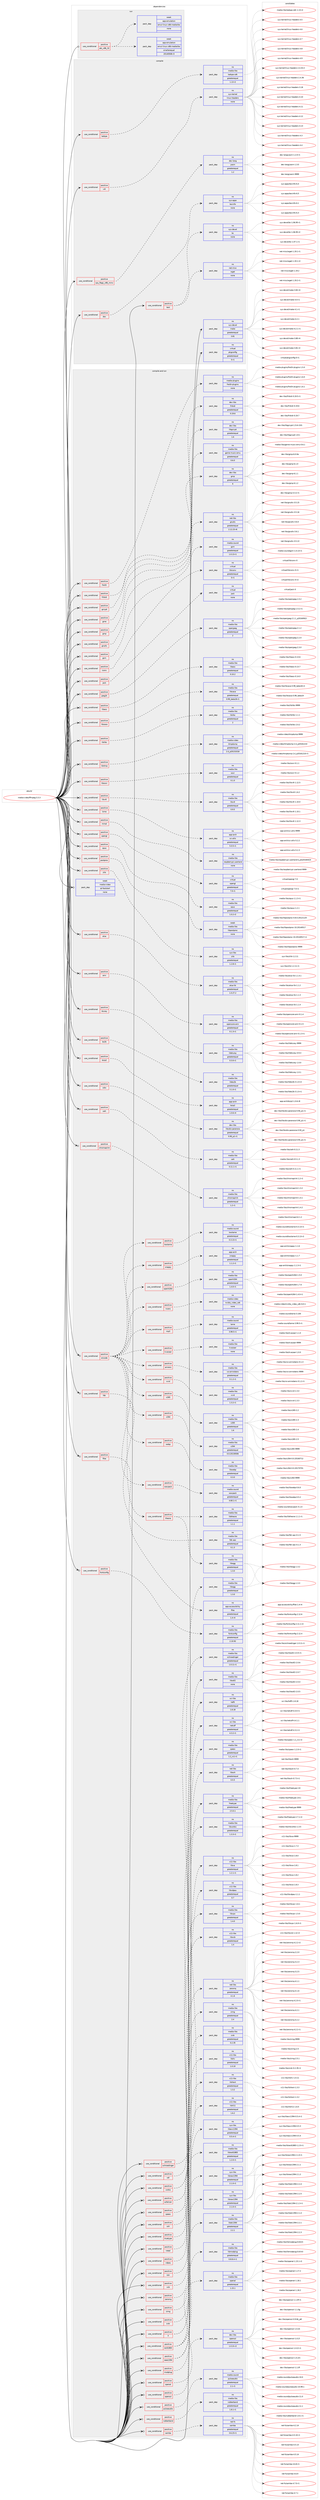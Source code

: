 digraph prolog {

# *************
# Graph options
# *************

newrank=true;
concentrate=true;
compound=true;
graph [rankdir=LR,fontname=Helvetica,fontsize=10,ranksep=1.5];#, ranksep=2.5, nodesep=0.2];
edge  [arrowhead=vee];
node  [fontname=Helvetica,fontsize=10];

# **********
# The ebuild
# **********

subgraph cluster_leftcol {
color=gray;
rank=same;
label=<<i>ebuild</i>>;
id [label="media-video/ffmpeg-3.3.3", color=red, width=4, href="../media-video/ffmpeg-3.3.3.svg"];
}

# ****************
# The dependencies
# ****************

subgraph cluster_midcol {
color=gray;
label=<<i>dependencies</i>>;
subgraph cluster_compile {
fillcolor="#eeeeee";
style=filled;
label=<<i>compile</i>>;
subgraph cond95806 {
dependency390859 [label=<<TABLE BORDER="0" CELLBORDER="1" CELLSPACING="0" CELLPADDING="4"><TR><TD ROWSPAN="3" CELLPADDING="10">use_conditional</TD></TR><TR><TD>positive</TD></TR><TR><TD>cpu_flags_x86_mmx</TD></TR></TABLE>>, shape=none, color=red];
subgraph pack288702 {
dependency390860 [label=<<TABLE BORDER="0" CELLBORDER="1" CELLSPACING="0" CELLPADDING="4" WIDTH="220"><TR><TD ROWSPAN="6" CELLPADDING="30">pack_dep</TD></TR><TR><TD WIDTH="110">no</TD></TR><TR><TD>dev-lang</TD></TR><TR><TD>yasm</TD></TR><TR><TD>greaterequal</TD></TR><TR><TD>1.2</TD></TR></TABLE>>, shape=none, color=blue];
}
dependency390859:e -> dependency390860:w [weight=20,style="dashed",arrowhead="vee"];
}
id:e -> dependency390859:w [weight=20,style="solid",arrowhead="vee"];
subgraph cond95807 {
dependency390861 [label=<<TABLE BORDER="0" CELLBORDER="1" CELLSPACING="0" CELLPADDING="4"><TR><TD ROWSPAN="3" CELLPADDING="10">use_conditional</TD></TR><TR><TD>positive</TD></TR><TR><TD>doc</TD></TR></TABLE>>, shape=none, color=red];
subgraph pack288703 {
dependency390862 [label=<<TABLE BORDER="0" CELLBORDER="1" CELLSPACING="0" CELLPADDING="4" WIDTH="220"><TR><TD ROWSPAN="6" CELLPADDING="30">pack_dep</TD></TR><TR><TD WIDTH="110">no</TD></TR><TR><TD>sys-apps</TD></TR><TR><TD>texinfo</TD></TR><TR><TD>none</TD></TR><TR><TD></TD></TR></TABLE>>, shape=none, color=blue];
}
dependency390861:e -> dependency390862:w [weight=20,style="dashed",arrowhead="vee"];
}
id:e -> dependency390861:w [weight=20,style="solid",arrowhead="vee"];
subgraph cond95808 {
dependency390863 [label=<<TABLE BORDER="0" CELLBORDER="1" CELLSPACING="0" CELLPADDING="4"><TR><TD ROWSPAN="3" CELLPADDING="10">use_conditional</TD></TR><TR><TD>positive</TD></TR><TR><TD>ladspa</TD></TR></TABLE>>, shape=none, color=red];
subgraph pack288704 {
dependency390864 [label=<<TABLE BORDER="0" CELLBORDER="1" CELLSPACING="0" CELLPADDING="4" WIDTH="220"><TR><TD ROWSPAN="6" CELLPADDING="30">pack_dep</TD></TR><TR><TD WIDTH="110">no</TD></TR><TR><TD>media-libs</TD></TR><TR><TD>ladspa-sdk</TD></TR><TR><TD>greaterequal</TD></TR><TR><TD>1.13-r2</TD></TR></TABLE>>, shape=none, color=blue];
}
dependency390863:e -> dependency390864:w [weight=20,style="dashed",arrowhead="vee"];
}
id:e -> dependency390863:w [weight=20,style="solid",arrowhead="vee"];
subgraph cond95809 {
dependency390865 [label=<<TABLE BORDER="0" CELLBORDER="1" CELLSPACING="0" CELLPADDING="4"><TR><TD ROWSPAN="3" CELLPADDING="10">use_conditional</TD></TR><TR><TD>positive</TD></TR><TR><TD>test</TD></TR></TABLE>>, shape=none, color=red];
subgraph pack288705 {
dependency390866 [label=<<TABLE BORDER="0" CELLBORDER="1" CELLSPACING="0" CELLPADDING="4" WIDTH="220"><TR><TD ROWSPAN="6" CELLPADDING="30">pack_dep</TD></TR><TR><TD WIDTH="110">no</TD></TR><TR><TD>net-misc</TD></TR><TR><TD>wget</TD></TR><TR><TD>none</TD></TR><TR><TD></TD></TR></TABLE>>, shape=none, color=blue];
}
dependency390865:e -> dependency390866:w [weight=20,style="dashed",arrowhead="vee"];
subgraph pack288706 {
dependency390867 [label=<<TABLE BORDER="0" CELLBORDER="1" CELLSPACING="0" CELLPADDING="4" WIDTH="220"><TR><TD ROWSPAN="6" CELLPADDING="30">pack_dep</TD></TR><TR><TD WIDTH="110">no</TD></TR><TR><TD>sys-devel</TD></TR><TR><TD>bc</TD></TR><TR><TD>none</TD></TR><TR><TD></TD></TR></TABLE>>, shape=none, color=blue];
}
dependency390865:e -> dependency390867:w [weight=20,style="dashed",arrowhead="vee"];
}
id:e -> dependency390865:w [weight=20,style="solid",arrowhead="vee"];
subgraph cond95810 {
dependency390868 [label=<<TABLE BORDER="0" CELLBORDER="1" CELLSPACING="0" CELLPADDING="4"><TR><TD ROWSPAN="3" CELLPADDING="10">use_conditional</TD></TR><TR><TD>positive</TD></TR><TR><TD>v4l</TD></TR></TABLE>>, shape=none, color=red];
subgraph pack288707 {
dependency390869 [label=<<TABLE BORDER="0" CELLBORDER="1" CELLSPACING="0" CELLPADDING="4" WIDTH="220"><TR><TD ROWSPAN="6" CELLPADDING="30">pack_dep</TD></TR><TR><TD WIDTH="110">no</TD></TR><TR><TD>sys-kernel</TD></TR><TR><TD>linux-headers</TD></TR><TR><TD>none</TD></TR><TR><TD></TD></TR></TABLE>>, shape=none, color=blue];
}
dependency390868:e -> dependency390869:w [weight=20,style="dashed",arrowhead="vee"];
}
id:e -> dependency390868:w [weight=20,style="solid",arrowhead="vee"];
subgraph pack288708 {
dependency390870 [label=<<TABLE BORDER="0" CELLBORDER="1" CELLSPACING="0" CELLPADDING="4" WIDTH="220"><TR><TD ROWSPAN="6" CELLPADDING="30">pack_dep</TD></TR><TR><TD WIDTH="110">no</TD></TR><TR><TD>sys-devel</TD></TR><TR><TD>make</TD></TR><TR><TD>greaterequal</TD></TR><TR><TD>3.81</TD></TR></TABLE>>, shape=none, color=blue];
}
id:e -> dependency390870:w [weight=20,style="solid",arrowhead="vee"];
subgraph pack288709 {
dependency390871 [label=<<TABLE BORDER="0" CELLBORDER="1" CELLSPACING="0" CELLPADDING="4" WIDTH="220"><TR><TD ROWSPAN="6" CELLPADDING="30">pack_dep</TD></TR><TR><TD WIDTH="110">no</TD></TR><TR><TD>virtual</TD></TR><TR><TD>pkgconfig</TD></TR><TR><TD>greaterequal</TD></TR><TR><TD>0-r1</TD></TR></TABLE>>, shape=none, color=blue];
}
id:e -> dependency390871:w [weight=20,style="solid",arrowhead="vee"];
}
subgraph cluster_compileandrun {
fillcolor="#eeeeee";
style=filled;
label=<<i>compile and run</i>>;
subgraph cond95811 {
dependency390872 [label=<<TABLE BORDER="0" CELLBORDER="1" CELLSPACING="0" CELLPADDING="4"><TR><TD ROWSPAN="3" CELLPADDING="10">use_conditional</TD></TR><TR><TD>positive</TD></TR><TR><TD>X</TD></TR></TABLE>>, shape=none, color=red];
subgraph pack288710 {
dependency390873 [label=<<TABLE BORDER="0" CELLBORDER="1" CELLSPACING="0" CELLPADDING="4" WIDTH="220"><TR><TD ROWSPAN="6" CELLPADDING="30">pack_dep</TD></TR><TR><TD WIDTH="110">no</TD></TR><TR><TD>x11-libs</TD></TR><TR><TD>libX11</TD></TR><TR><TD>greaterequal</TD></TR><TR><TD>1.6.2</TD></TR></TABLE>>, shape=none, color=blue];
}
dependency390872:e -> dependency390873:w [weight=20,style="dashed",arrowhead="vee"];
subgraph pack288711 {
dependency390874 [label=<<TABLE BORDER="0" CELLBORDER="1" CELLSPACING="0" CELLPADDING="4" WIDTH="220"><TR><TD ROWSPAN="6" CELLPADDING="30">pack_dep</TD></TR><TR><TD WIDTH="110">no</TD></TR><TR><TD>x11-libs</TD></TR><TR><TD>libXext</TD></TR><TR><TD>greaterequal</TD></TR><TR><TD>1.3.2</TD></TR></TABLE>>, shape=none, color=blue];
}
dependency390872:e -> dependency390874:w [weight=20,style="dashed",arrowhead="vee"];
subgraph pack288712 {
dependency390875 [label=<<TABLE BORDER="0" CELLBORDER="1" CELLSPACING="0" CELLPADDING="4" WIDTH="220"><TR><TD ROWSPAN="6" CELLPADDING="30">pack_dep</TD></TR><TR><TD WIDTH="110">no</TD></TR><TR><TD>x11-libs</TD></TR><TR><TD>libXv</TD></TR><TR><TD>greaterequal</TD></TR><TR><TD>1.0.10</TD></TR></TABLE>>, shape=none, color=blue];
}
dependency390872:e -> dependency390875:w [weight=20,style="dashed",arrowhead="vee"];
}
id:e -> dependency390872:w [weight=20,style="solid",arrowhead="odotvee"];
subgraph cond95812 {
dependency390876 [label=<<TABLE BORDER="0" CELLBORDER="1" CELLSPACING="0" CELLPADDING="4"><TR><TD ROWSPAN="3" CELLPADDING="10">use_conditional</TD></TR><TR><TD>positive</TD></TR><TR><TD>alsa</TD></TR></TABLE>>, shape=none, color=red];
subgraph pack288713 {
dependency390877 [label=<<TABLE BORDER="0" CELLBORDER="1" CELLSPACING="0" CELLPADDING="4" WIDTH="220"><TR><TD ROWSPAN="6" CELLPADDING="30">pack_dep</TD></TR><TR><TD WIDTH="110">no</TD></TR><TR><TD>media-libs</TD></TR><TR><TD>alsa-lib</TD></TR><TR><TD>greaterequal</TD></TR><TR><TD>1.0.27.2</TD></TR></TABLE>>, shape=none, color=blue];
}
dependency390876:e -> dependency390877:w [weight=20,style="dashed",arrowhead="vee"];
}
id:e -> dependency390876:w [weight=20,style="solid",arrowhead="odotvee"];
subgraph cond95813 {
dependency390878 [label=<<TABLE BORDER="0" CELLBORDER="1" CELLSPACING="0" CELLPADDING="4"><TR><TD ROWSPAN="3" CELLPADDING="10">use_conditional</TD></TR><TR><TD>positive</TD></TR><TR><TD>amr</TD></TR></TABLE>>, shape=none, color=red];
subgraph pack288714 {
dependency390879 [label=<<TABLE BORDER="0" CELLBORDER="1" CELLSPACING="0" CELLPADDING="4" WIDTH="220"><TR><TD ROWSPAN="6" CELLPADDING="30">pack_dep</TD></TR><TR><TD WIDTH="110">no</TD></TR><TR><TD>media-libs</TD></TR><TR><TD>opencore-amr</TD></TR><TR><TD>greaterequal</TD></TR><TR><TD>0.1.3-r1</TD></TR></TABLE>>, shape=none, color=blue];
}
dependency390878:e -> dependency390879:w [weight=20,style="dashed",arrowhead="vee"];
}
id:e -> dependency390878:w [weight=20,style="solid",arrowhead="odotvee"];
subgraph cond95814 {
dependency390880 [label=<<TABLE BORDER="0" CELLBORDER="1" CELLSPACING="0" CELLPADDING="4"><TR><TD ROWSPAN="3" CELLPADDING="10">use_conditional</TD></TR><TR><TD>positive</TD></TR><TR><TD>bluray</TD></TR></TABLE>>, shape=none, color=red];
subgraph pack288715 {
dependency390881 [label=<<TABLE BORDER="0" CELLBORDER="1" CELLSPACING="0" CELLPADDING="4" WIDTH="220"><TR><TD ROWSPAN="6" CELLPADDING="30">pack_dep</TD></TR><TR><TD WIDTH="110">no</TD></TR><TR><TD>media-libs</TD></TR><TR><TD>libbluray</TD></TR><TR><TD>greaterequal</TD></TR><TR><TD>0.3.0-r1</TD></TR></TABLE>>, shape=none, color=blue];
}
dependency390880:e -> dependency390881:w [weight=20,style="dashed",arrowhead="vee"];
}
id:e -> dependency390880:w [weight=20,style="solid",arrowhead="odotvee"];
subgraph cond95815 {
dependency390882 [label=<<TABLE BORDER="0" CELLBORDER="1" CELLSPACING="0" CELLPADDING="4"><TR><TD ROWSPAN="3" CELLPADDING="10">use_conditional</TD></TR><TR><TD>positive</TD></TR><TR><TD>bs2b</TD></TR></TABLE>>, shape=none, color=red];
subgraph pack288716 {
dependency390883 [label=<<TABLE BORDER="0" CELLBORDER="1" CELLSPACING="0" CELLPADDING="4" WIDTH="220"><TR><TD ROWSPAN="6" CELLPADDING="30">pack_dep</TD></TR><TR><TD WIDTH="110">no</TD></TR><TR><TD>media-libs</TD></TR><TR><TD>libbs2b</TD></TR><TR><TD>greaterequal</TD></TR><TR><TD>3.1.0-r1</TD></TR></TABLE>>, shape=none, color=blue];
}
dependency390882:e -> dependency390883:w [weight=20,style="dashed",arrowhead="vee"];
}
id:e -> dependency390882:w [weight=20,style="solid",arrowhead="odotvee"];
subgraph cond95816 {
dependency390884 [label=<<TABLE BORDER="0" CELLBORDER="1" CELLSPACING="0" CELLPADDING="4"><TR><TD ROWSPAN="3" CELLPADDING="10">use_conditional</TD></TR><TR><TD>positive</TD></TR><TR><TD>bzip2</TD></TR></TABLE>>, shape=none, color=red];
subgraph pack288717 {
dependency390885 [label=<<TABLE BORDER="0" CELLBORDER="1" CELLSPACING="0" CELLPADDING="4" WIDTH="220"><TR><TD ROWSPAN="6" CELLPADDING="30">pack_dep</TD></TR><TR><TD WIDTH="110">no</TD></TR><TR><TD>app-arch</TD></TR><TR><TD>bzip2</TD></TR><TR><TD>greaterequal</TD></TR><TR><TD>1.0.6-r4</TD></TR></TABLE>>, shape=none, color=blue];
}
dependency390884:e -> dependency390885:w [weight=20,style="dashed",arrowhead="vee"];
}
id:e -> dependency390884:w [weight=20,style="solid",arrowhead="odotvee"];
subgraph cond95817 {
dependency390886 [label=<<TABLE BORDER="0" CELLBORDER="1" CELLSPACING="0" CELLPADDING="4"><TR><TD ROWSPAN="3" CELLPADDING="10">use_conditional</TD></TR><TR><TD>positive</TD></TR><TR><TD>cdio</TD></TR></TABLE>>, shape=none, color=red];
subgraph pack288718 {
dependency390887 [label=<<TABLE BORDER="0" CELLBORDER="1" CELLSPACING="0" CELLPADDING="4" WIDTH="220"><TR><TD ROWSPAN="6" CELLPADDING="30">pack_dep</TD></TR><TR><TD WIDTH="110">no</TD></TR><TR><TD>dev-libs</TD></TR><TR><TD>libcdio-paranoia</TD></TR><TR><TD>greaterequal</TD></TR><TR><TD>0.90_p1-r1</TD></TR></TABLE>>, shape=none, color=blue];
}
dependency390886:e -> dependency390887:w [weight=20,style="dashed",arrowhead="vee"];
}
id:e -> dependency390886:w [weight=20,style="solid",arrowhead="odotvee"];
subgraph cond95818 {
dependency390888 [label=<<TABLE BORDER="0" CELLBORDER="1" CELLSPACING="0" CELLPADDING="4"><TR><TD ROWSPAN="3" CELLPADDING="10">use_conditional</TD></TR><TR><TD>positive</TD></TR><TR><TD>celt</TD></TR></TABLE>>, shape=none, color=red];
subgraph pack288719 {
dependency390889 [label=<<TABLE BORDER="0" CELLBORDER="1" CELLSPACING="0" CELLPADDING="4" WIDTH="220"><TR><TD ROWSPAN="6" CELLPADDING="30">pack_dep</TD></TR><TR><TD WIDTH="110">no</TD></TR><TR><TD>media-libs</TD></TR><TR><TD>celt</TD></TR><TR><TD>greaterequal</TD></TR><TR><TD>0.11.1-r1</TD></TR></TABLE>>, shape=none, color=blue];
}
dependency390888:e -> dependency390889:w [weight=20,style="dashed",arrowhead="vee"];
}
id:e -> dependency390888:w [weight=20,style="solid",arrowhead="odotvee"];
subgraph cond95819 {
dependency390890 [label=<<TABLE BORDER="0" CELLBORDER="1" CELLSPACING="0" CELLPADDING="4"><TR><TD ROWSPAN="3" CELLPADDING="10">use_conditional</TD></TR><TR><TD>positive</TD></TR><TR><TD>chromaprint</TD></TR></TABLE>>, shape=none, color=red];
subgraph pack288720 {
dependency390891 [label=<<TABLE BORDER="0" CELLBORDER="1" CELLSPACING="0" CELLPADDING="4" WIDTH="220"><TR><TD ROWSPAN="6" CELLPADDING="30">pack_dep</TD></TR><TR><TD WIDTH="110">no</TD></TR><TR><TD>media-libs</TD></TR><TR><TD>chromaprint</TD></TR><TR><TD>greaterequal</TD></TR><TR><TD>1.2-r1</TD></TR></TABLE>>, shape=none, color=blue];
}
dependency390890:e -> dependency390891:w [weight=20,style="dashed",arrowhead="vee"];
}
id:e -> dependency390890:w [weight=20,style="solid",arrowhead="odotvee"];
subgraph cond95820 {
dependency390892 [label=<<TABLE BORDER="0" CELLBORDER="1" CELLSPACING="0" CELLPADDING="4"><TR><TD ROWSPAN="3" CELLPADDING="10">use_conditional</TD></TR><TR><TD>positive</TD></TR><TR><TD>encode</TD></TR></TABLE>>, shape=none, color=red];
subgraph cond95821 {
dependency390893 [label=<<TABLE BORDER="0" CELLBORDER="1" CELLSPACING="0" CELLPADDING="4"><TR><TD ROWSPAN="3" CELLPADDING="10">use_conditional</TD></TR><TR><TD>positive</TD></TR><TR><TD>amrenc</TD></TR></TABLE>>, shape=none, color=red];
subgraph pack288721 {
dependency390894 [label=<<TABLE BORDER="0" CELLBORDER="1" CELLSPACING="0" CELLPADDING="4" WIDTH="220"><TR><TD ROWSPAN="6" CELLPADDING="30">pack_dep</TD></TR><TR><TD WIDTH="110">no</TD></TR><TR><TD>media-libs</TD></TR><TR><TD>vo-amrwbenc</TD></TR><TR><TD>greaterequal</TD></TR><TR><TD>0.1.2-r1</TD></TR></TABLE>>, shape=none, color=blue];
}
dependency390893:e -> dependency390894:w [weight=20,style="dashed",arrowhead="vee"];
}
dependency390892:e -> dependency390893:w [weight=20,style="dashed",arrowhead="vee"];
subgraph cond95822 {
dependency390895 [label=<<TABLE BORDER="0" CELLBORDER="1" CELLSPACING="0" CELLPADDING="4"><TR><TD ROWSPAN="3" CELLPADDING="10">use_conditional</TD></TR><TR><TD>positive</TD></TR><TR><TD>kvazaar</TD></TR></TABLE>>, shape=none, color=red];
subgraph pack288722 {
dependency390896 [label=<<TABLE BORDER="0" CELLBORDER="1" CELLSPACING="0" CELLPADDING="4" WIDTH="220"><TR><TD ROWSPAN="6" CELLPADDING="30">pack_dep</TD></TR><TR><TD WIDTH="110">no</TD></TR><TR><TD>media-libs</TD></TR><TR><TD>kvazaar</TD></TR><TR><TD>none</TD></TR><TR><TD></TD></TR></TABLE>>, shape=none, color=blue];
}
dependency390895:e -> dependency390896:w [weight=20,style="dashed",arrowhead="vee"];
}
dependency390892:e -> dependency390895:w [weight=20,style="dashed",arrowhead="vee"];
subgraph cond95823 {
dependency390897 [label=<<TABLE BORDER="0" CELLBORDER="1" CELLSPACING="0" CELLPADDING="4"><TR><TD ROWSPAN="3" CELLPADDING="10">use_conditional</TD></TR><TR><TD>positive</TD></TR><TR><TD>mp3</TD></TR></TABLE>>, shape=none, color=red];
subgraph pack288723 {
dependency390898 [label=<<TABLE BORDER="0" CELLBORDER="1" CELLSPACING="0" CELLPADDING="4" WIDTH="220"><TR><TD ROWSPAN="6" CELLPADDING="30">pack_dep</TD></TR><TR><TD WIDTH="110">no</TD></TR><TR><TD>media-sound</TD></TR><TR><TD>lame</TD></TR><TR><TD>greaterequal</TD></TR><TR><TD>3.99.5-r1</TD></TR></TABLE>>, shape=none, color=blue];
}
dependency390897:e -> dependency390898:w [weight=20,style="dashed",arrowhead="vee"];
}
dependency390892:e -> dependency390897:w [weight=20,style="dashed",arrowhead="vee"];
subgraph cond95824 {
dependency390899 [label=<<TABLE BORDER="0" CELLBORDER="1" CELLSPACING="0" CELLPADDING="4"><TR><TD ROWSPAN="3" CELLPADDING="10">use_conditional</TD></TR><TR><TD>positive</TD></TR><TR><TD>nvenc</TD></TR></TABLE>>, shape=none, color=red];
subgraph pack288724 {
dependency390900 [label=<<TABLE BORDER="0" CELLBORDER="1" CELLSPACING="0" CELLPADDING="4" WIDTH="220"><TR><TD ROWSPAN="6" CELLPADDING="30">pack_dep</TD></TR><TR><TD WIDTH="110">no</TD></TR><TR><TD>media-video</TD></TR><TR><TD>nvidia_video_sdk</TD></TR><TR><TD>none</TD></TR><TR><TD></TD></TR></TABLE>>, shape=none, color=blue];
}
dependency390899:e -> dependency390900:w [weight=20,style="dashed",arrowhead="vee"];
}
dependency390892:e -> dependency390899:w [weight=20,style="dashed",arrowhead="vee"];
subgraph cond95825 {
dependency390901 [label=<<TABLE BORDER="0" CELLBORDER="1" CELLSPACING="0" CELLPADDING="4"><TR><TD ROWSPAN="3" CELLPADDING="10">use_conditional</TD></TR><TR><TD>positive</TD></TR><TR><TD>openh264</TD></TR></TABLE>>, shape=none, color=red];
subgraph pack288725 {
dependency390902 [label=<<TABLE BORDER="0" CELLBORDER="1" CELLSPACING="0" CELLPADDING="4" WIDTH="220"><TR><TD ROWSPAN="6" CELLPADDING="30">pack_dep</TD></TR><TR><TD WIDTH="110">no</TD></TR><TR><TD>media-libs</TD></TR><TR><TD>openh264</TD></TR><TR><TD>greaterequal</TD></TR><TR><TD>1.4.0-r1</TD></TR></TABLE>>, shape=none, color=blue];
}
dependency390901:e -> dependency390902:w [weight=20,style="dashed",arrowhead="vee"];
}
dependency390892:e -> dependency390901:w [weight=20,style="dashed",arrowhead="vee"];
subgraph cond95826 {
dependency390903 [label=<<TABLE BORDER="0" CELLBORDER="1" CELLSPACING="0" CELLPADDING="4"><TR><TD ROWSPAN="3" CELLPADDING="10">use_conditional</TD></TR><TR><TD>positive</TD></TR><TR><TD>snappy</TD></TR></TABLE>>, shape=none, color=red];
subgraph pack288726 {
dependency390904 [label=<<TABLE BORDER="0" CELLBORDER="1" CELLSPACING="0" CELLPADDING="4" WIDTH="220"><TR><TD ROWSPAN="6" CELLPADDING="30">pack_dep</TD></TR><TR><TD WIDTH="110">no</TD></TR><TR><TD>app-arch</TD></TR><TR><TD>snappy</TD></TR><TR><TD>greaterequal</TD></TR><TR><TD>1.1.2-r1</TD></TR></TABLE>>, shape=none, color=blue];
}
dependency390903:e -> dependency390904:w [weight=20,style="dashed",arrowhead="vee"];
}
dependency390892:e -> dependency390903:w [weight=20,style="dashed",arrowhead="vee"];
subgraph cond95827 {
dependency390905 [label=<<TABLE BORDER="0" CELLBORDER="1" CELLSPACING="0" CELLPADDING="4"><TR><TD ROWSPAN="3" CELLPADDING="10">use_conditional</TD></TR><TR><TD>positive</TD></TR><TR><TD>theora</TD></TR></TABLE>>, shape=none, color=red];
subgraph pack288727 {
dependency390906 [label=<<TABLE BORDER="0" CELLBORDER="1" CELLSPACING="0" CELLPADDING="4" WIDTH="220"><TR><TD ROWSPAN="6" CELLPADDING="30">pack_dep</TD></TR><TR><TD WIDTH="110">no</TD></TR><TR><TD>media-libs</TD></TR><TR><TD>libtheora</TD></TR><TR><TD>greaterequal</TD></TR><TR><TD>1.1.1</TD></TR></TABLE>>, shape=none, color=blue];
}
dependency390905:e -> dependency390906:w [weight=20,style="dashed",arrowhead="vee"];
subgraph pack288728 {
dependency390907 [label=<<TABLE BORDER="0" CELLBORDER="1" CELLSPACING="0" CELLPADDING="4" WIDTH="220"><TR><TD ROWSPAN="6" CELLPADDING="30">pack_dep</TD></TR><TR><TD WIDTH="110">no</TD></TR><TR><TD>media-libs</TD></TR><TR><TD>libogg</TD></TR><TR><TD>greaterequal</TD></TR><TR><TD>1.3.0</TD></TR></TABLE>>, shape=none, color=blue];
}
dependency390905:e -> dependency390907:w [weight=20,style="dashed",arrowhead="vee"];
}
dependency390892:e -> dependency390905:w [weight=20,style="dashed",arrowhead="vee"];
subgraph cond95828 {
dependency390908 [label=<<TABLE BORDER="0" CELLBORDER="1" CELLSPACING="0" CELLPADDING="4"><TR><TD ROWSPAN="3" CELLPADDING="10">use_conditional</TD></TR><TR><TD>positive</TD></TR><TR><TD>twolame</TD></TR></TABLE>>, shape=none, color=red];
subgraph pack288729 {
dependency390909 [label=<<TABLE BORDER="0" CELLBORDER="1" CELLSPACING="0" CELLPADDING="4" WIDTH="220"><TR><TD ROWSPAN="6" CELLPADDING="30">pack_dep</TD></TR><TR><TD WIDTH="110">no</TD></TR><TR><TD>media-sound</TD></TR><TR><TD>twolame</TD></TR><TR><TD>greaterequal</TD></TR><TR><TD>0.3.13-r1</TD></TR></TABLE>>, shape=none, color=blue];
}
dependency390908:e -> dependency390909:w [weight=20,style="dashed",arrowhead="vee"];
}
dependency390892:e -> dependency390908:w [weight=20,style="dashed",arrowhead="vee"];
subgraph cond95829 {
dependency390910 [label=<<TABLE BORDER="0" CELLBORDER="1" CELLSPACING="0" CELLPADDING="4"><TR><TD ROWSPAN="3" CELLPADDING="10">use_conditional</TD></TR><TR><TD>positive</TD></TR><TR><TD>wavpack</TD></TR></TABLE>>, shape=none, color=red];
subgraph pack288730 {
dependency390911 [label=<<TABLE BORDER="0" CELLBORDER="1" CELLSPACING="0" CELLPADDING="4" WIDTH="220"><TR><TD ROWSPAN="6" CELLPADDING="30">pack_dep</TD></TR><TR><TD WIDTH="110">no</TD></TR><TR><TD>media-sound</TD></TR><TR><TD>wavpack</TD></TR><TR><TD>greaterequal</TD></TR><TR><TD>4.60.1-r1</TD></TR></TABLE>>, shape=none, color=blue];
}
dependency390910:e -> dependency390911:w [weight=20,style="dashed",arrowhead="vee"];
}
dependency390892:e -> dependency390910:w [weight=20,style="dashed",arrowhead="vee"];
subgraph cond95830 {
dependency390912 [label=<<TABLE BORDER="0" CELLBORDER="1" CELLSPACING="0" CELLPADDING="4"><TR><TD ROWSPAN="3" CELLPADDING="10">use_conditional</TD></TR><TR><TD>positive</TD></TR><TR><TD>webp</TD></TR></TABLE>>, shape=none, color=red];
subgraph pack288731 {
dependency390913 [label=<<TABLE BORDER="0" CELLBORDER="1" CELLSPACING="0" CELLPADDING="4" WIDTH="220"><TR><TD ROWSPAN="6" CELLPADDING="30">pack_dep</TD></TR><TR><TD WIDTH="110">no</TD></TR><TR><TD>media-libs</TD></TR><TR><TD>libwebp</TD></TR><TR><TD>greaterequal</TD></TR><TR><TD>0.3.0</TD></TR></TABLE>>, shape=none, color=blue];
}
dependency390912:e -> dependency390913:w [weight=20,style="dashed",arrowhead="vee"];
}
dependency390892:e -> dependency390912:w [weight=20,style="dashed",arrowhead="vee"];
subgraph cond95831 {
dependency390914 [label=<<TABLE BORDER="0" CELLBORDER="1" CELLSPACING="0" CELLPADDING="4"><TR><TD ROWSPAN="3" CELLPADDING="10">use_conditional</TD></TR><TR><TD>positive</TD></TR><TR><TD>x264</TD></TR></TABLE>>, shape=none, color=red];
subgraph pack288732 {
dependency390915 [label=<<TABLE BORDER="0" CELLBORDER="1" CELLSPACING="0" CELLPADDING="4" WIDTH="220"><TR><TD ROWSPAN="6" CELLPADDING="30">pack_dep</TD></TR><TR><TD WIDTH="110">no</TD></TR><TR><TD>media-libs</TD></TR><TR><TD>x264</TD></TR><TR><TD>greaterequal</TD></TR><TR><TD>0.0.20130506</TD></TR></TABLE>>, shape=none, color=blue];
}
dependency390914:e -> dependency390915:w [weight=20,style="dashed",arrowhead="vee"];
}
dependency390892:e -> dependency390914:w [weight=20,style="dashed",arrowhead="vee"];
subgraph cond95832 {
dependency390916 [label=<<TABLE BORDER="0" CELLBORDER="1" CELLSPACING="0" CELLPADDING="4"><TR><TD ROWSPAN="3" CELLPADDING="10">use_conditional</TD></TR><TR><TD>positive</TD></TR><TR><TD>x265</TD></TR></TABLE>>, shape=none, color=red];
subgraph pack288733 {
dependency390917 [label=<<TABLE BORDER="0" CELLBORDER="1" CELLSPACING="0" CELLPADDING="4" WIDTH="220"><TR><TD ROWSPAN="6" CELLPADDING="30">pack_dep</TD></TR><TR><TD WIDTH="110">no</TD></TR><TR><TD>media-libs</TD></TR><TR><TD>x265</TD></TR><TR><TD>greaterequal</TD></TR><TR><TD>1.6</TD></TR></TABLE>>, shape=none, color=blue];
}
dependency390916:e -> dependency390917:w [weight=20,style="dashed",arrowhead="vee"];
}
dependency390892:e -> dependency390916:w [weight=20,style="dashed",arrowhead="vee"];
subgraph cond95833 {
dependency390918 [label=<<TABLE BORDER="0" CELLBORDER="1" CELLSPACING="0" CELLPADDING="4"><TR><TD ROWSPAN="3" CELLPADDING="10">use_conditional</TD></TR><TR><TD>positive</TD></TR><TR><TD>xvid</TD></TR></TABLE>>, shape=none, color=red];
subgraph pack288734 {
dependency390919 [label=<<TABLE BORDER="0" CELLBORDER="1" CELLSPACING="0" CELLPADDING="4" WIDTH="220"><TR><TD ROWSPAN="6" CELLPADDING="30">pack_dep</TD></TR><TR><TD WIDTH="110">no</TD></TR><TR><TD>media-libs</TD></TR><TR><TD>xvid</TD></TR><TR><TD>greaterequal</TD></TR><TR><TD>1.3.2-r1</TD></TR></TABLE>>, shape=none, color=blue];
}
dependency390918:e -> dependency390919:w [weight=20,style="dashed",arrowhead="vee"];
}
dependency390892:e -> dependency390918:w [weight=20,style="dashed",arrowhead="vee"];
}
id:e -> dependency390892:w [weight=20,style="solid",arrowhead="odotvee"];
subgraph cond95834 {
dependency390920 [label=<<TABLE BORDER="0" CELLBORDER="1" CELLSPACING="0" CELLPADDING="4"><TR><TD ROWSPAN="3" CELLPADDING="10">use_conditional</TD></TR><TR><TD>positive</TD></TR><TR><TD>fdk</TD></TR></TABLE>>, shape=none, color=red];
subgraph pack288735 {
dependency390921 [label=<<TABLE BORDER="0" CELLBORDER="1" CELLSPACING="0" CELLPADDING="4" WIDTH="220"><TR><TD ROWSPAN="6" CELLPADDING="30">pack_dep</TD></TR><TR><TD WIDTH="110">no</TD></TR><TR><TD>media-libs</TD></TR><TR><TD>fdk-aac</TD></TR><TR><TD>greaterequal</TD></TR><TR><TD>0.1.3</TD></TR></TABLE>>, shape=none, color=blue];
}
dependency390920:e -> dependency390921:w [weight=20,style="dashed",arrowhead="vee"];
}
id:e -> dependency390920:w [weight=20,style="solid",arrowhead="odotvee"];
subgraph cond95835 {
dependency390922 [label=<<TABLE BORDER="0" CELLBORDER="1" CELLSPACING="0" CELLPADDING="4"><TR><TD ROWSPAN="3" CELLPADDING="10">use_conditional</TD></TR><TR><TD>positive</TD></TR><TR><TD>flite</TD></TR></TABLE>>, shape=none, color=red];
subgraph pack288736 {
dependency390923 [label=<<TABLE BORDER="0" CELLBORDER="1" CELLSPACING="0" CELLPADDING="4" WIDTH="220"><TR><TD ROWSPAN="6" CELLPADDING="30">pack_dep</TD></TR><TR><TD WIDTH="110">no</TD></TR><TR><TD>app-accessibility</TD></TR><TR><TD>flite</TD></TR><TR><TD>greaterequal</TD></TR><TR><TD>1.4-r4</TD></TR></TABLE>>, shape=none, color=blue];
}
dependency390922:e -> dependency390923:w [weight=20,style="dashed",arrowhead="vee"];
}
id:e -> dependency390922:w [weight=20,style="solid",arrowhead="odotvee"];
subgraph cond95836 {
dependency390924 [label=<<TABLE BORDER="0" CELLBORDER="1" CELLSPACING="0" CELLPADDING="4"><TR><TD ROWSPAN="3" CELLPADDING="10">use_conditional</TD></TR><TR><TD>positive</TD></TR><TR><TD>fontconfig</TD></TR></TABLE>>, shape=none, color=red];
subgraph pack288737 {
dependency390925 [label=<<TABLE BORDER="0" CELLBORDER="1" CELLSPACING="0" CELLPADDING="4" WIDTH="220"><TR><TD ROWSPAN="6" CELLPADDING="30">pack_dep</TD></TR><TR><TD WIDTH="110">no</TD></TR><TR><TD>media-libs</TD></TR><TR><TD>fontconfig</TD></TR><TR><TD>greaterequal</TD></TR><TR><TD>2.10.92</TD></TR></TABLE>>, shape=none, color=blue];
}
dependency390924:e -> dependency390925:w [weight=20,style="dashed",arrowhead="vee"];
}
id:e -> dependency390924:w [weight=20,style="solid",arrowhead="odotvee"];
subgraph cond95837 {
dependency390926 [label=<<TABLE BORDER="0" CELLBORDER="1" CELLSPACING="0" CELLPADDING="4"><TR><TD ROWSPAN="3" CELLPADDING="10">use_conditional</TD></TR><TR><TD>positive</TD></TR><TR><TD>frei0r</TD></TR></TABLE>>, shape=none, color=red];
subgraph pack288738 {
dependency390927 [label=<<TABLE BORDER="0" CELLBORDER="1" CELLSPACING="0" CELLPADDING="4" WIDTH="220"><TR><TD ROWSPAN="6" CELLPADDING="30">pack_dep</TD></TR><TR><TD WIDTH="110">no</TD></TR><TR><TD>media-plugins</TD></TR><TR><TD>frei0r-plugins</TD></TR><TR><TD>none</TD></TR><TR><TD></TD></TR></TABLE>>, shape=none, color=blue];
}
dependency390926:e -> dependency390927:w [weight=20,style="dashed",arrowhead="vee"];
}
id:e -> dependency390926:w [weight=20,style="solid",arrowhead="odotvee"];
subgraph cond95838 {
dependency390928 [label=<<TABLE BORDER="0" CELLBORDER="1" CELLSPACING="0" CELLPADDING="4"><TR><TD ROWSPAN="3" CELLPADDING="10">use_conditional</TD></TR><TR><TD>positive</TD></TR><TR><TD>fribidi</TD></TR></TABLE>>, shape=none, color=red];
subgraph pack288739 {
dependency390929 [label=<<TABLE BORDER="0" CELLBORDER="1" CELLSPACING="0" CELLPADDING="4" WIDTH="220"><TR><TD ROWSPAN="6" CELLPADDING="30">pack_dep</TD></TR><TR><TD WIDTH="110">no</TD></TR><TR><TD>dev-libs</TD></TR><TR><TD>fribidi</TD></TR><TR><TD>greaterequal</TD></TR><TR><TD>0.19.6</TD></TR></TABLE>>, shape=none, color=blue];
}
dependency390928:e -> dependency390929:w [weight=20,style="dashed",arrowhead="vee"];
}
id:e -> dependency390928:w [weight=20,style="solid",arrowhead="odotvee"];
subgraph cond95839 {
dependency390930 [label=<<TABLE BORDER="0" CELLBORDER="1" CELLSPACING="0" CELLPADDING="4"><TR><TD ROWSPAN="3" CELLPADDING="10">use_conditional</TD></TR><TR><TD>positive</TD></TR><TR><TD>gcrypt</TD></TR></TABLE>>, shape=none, color=red];
subgraph pack288740 {
dependency390931 [label=<<TABLE BORDER="0" CELLBORDER="1" CELLSPACING="0" CELLPADDING="4" WIDTH="220"><TR><TD ROWSPAN="6" CELLPADDING="30">pack_dep</TD></TR><TR><TD WIDTH="110">no</TD></TR><TR><TD>dev-libs</TD></TR><TR><TD>libgcrypt</TD></TR><TR><TD>greaterequal</TD></TR><TR><TD>1.6</TD></TR></TABLE>>, shape=none, color=blue];
}
dependency390930:e -> dependency390931:w [weight=20,style="dashed",arrowhead="vee"];
}
id:e -> dependency390930:w [weight=20,style="solid",arrowhead="odotvee"];
subgraph cond95840 {
dependency390932 [label=<<TABLE BORDER="0" CELLBORDER="1" CELLSPACING="0" CELLPADDING="4"><TR><TD ROWSPAN="3" CELLPADDING="10">use_conditional</TD></TR><TR><TD>positive</TD></TR><TR><TD>gme</TD></TR></TABLE>>, shape=none, color=red];
subgraph pack288741 {
dependency390933 [label=<<TABLE BORDER="0" CELLBORDER="1" CELLSPACING="0" CELLPADDING="4" WIDTH="220"><TR><TD ROWSPAN="6" CELLPADDING="30">pack_dep</TD></TR><TR><TD WIDTH="110">no</TD></TR><TR><TD>media-libs</TD></TR><TR><TD>game-music-emu</TD></TR><TR><TD>greaterequal</TD></TR><TR><TD>0.6.0</TD></TR></TABLE>>, shape=none, color=blue];
}
dependency390932:e -> dependency390933:w [weight=20,style="dashed",arrowhead="vee"];
}
id:e -> dependency390932:w [weight=20,style="solid",arrowhead="odotvee"];
subgraph cond95841 {
dependency390934 [label=<<TABLE BORDER="0" CELLBORDER="1" CELLSPACING="0" CELLPADDING="4"><TR><TD ROWSPAN="3" CELLPADDING="10">use_conditional</TD></TR><TR><TD>positive</TD></TR><TR><TD>gmp</TD></TR></TABLE>>, shape=none, color=red];
subgraph pack288742 {
dependency390935 [label=<<TABLE BORDER="0" CELLBORDER="1" CELLSPACING="0" CELLPADDING="4" WIDTH="220"><TR><TD ROWSPAN="6" CELLPADDING="30">pack_dep</TD></TR><TR><TD WIDTH="110">no</TD></TR><TR><TD>dev-libs</TD></TR><TR><TD>gmp</TD></TR><TR><TD>greaterequal</TD></TR><TR><TD>6</TD></TR></TABLE>>, shape=none, color=blue];
}
dependency390934:e -> dependency390935:w [weight=20,style="dashed",arrowhead="vee"];
}
id:e -> dependency390934:w [weight=20,style="solid",arrowhead="odotvee"];
subgraph cond95842 {
dependency390936 [label=<<TABLE BORDER="0" CELLBORDER="1" CELLSPACING="0" CELLPADDING="4"><TR><TD ROWSPAN="3" CELLPADDING="10">use_conditional</TD></TR><TR><TD>positive</TD></TR><TR><TD>gnutls</TD></TR></TABLE>>, shape=none, color=red];
subgraph pack288743 {
dependency390937 [label=<<TABLE BORDER="0" CELLBORDER="1" CELLSPACING="0" CELLPADDING="4" WIDTH="220"><TR><TD ROWSPAN="6" CELLPADDING="30">pack_dep</TD></TR><TR><TD WIDTH="110">no</TD></TR><TR><TD>net-libs</TD></TR><TR><TD>gnutls</TD></TR><TR><TD>greaterequal</TD></TR><TR><TD>2.12.23-r6</TD></TR></TABLE>>, shape=none, color=blue];
}
dependency390936:e -> dependency390937:w [weight=20,style="dashed",arrowhead="vee"];
}
id:e -> dependency390936:w [weight=20,style="solid",arrowhead="odotvee"];
subgraph cond95843 {
dependency390938 [label=<<TABLE BORDER="0" CELLBORDER="1" CELLSPACING="0" CELLPADDING="4"><TR><TD ROWSPAN="3" CELLPADDING="10">use_conditional</TD></TR><TR><TD>positive</TD></TR><TR><TD>gsm</TD></TR></TABLE>>, shape=none, color=red];
subgraph pack288744 {
dependency390939 [label=<<TABLE BORDER="0" CELLBORDER="1" CELLSPACING="0" CELLPADDING="4" WIDTH="220"><TR><TD ROWSPAN="6" CELLPADDING="30">pack_dep</TD></TR><TR><TD WIDTH="110">no</TD></TR><TR><TD>media-sound</TD></TR><TR><TD>gsm</TD></TR><TR><TD>greaterequal</TD></TR><TR><TD>1.0.13-r1</TD></TR></TABLE>>, shape=none, color=blue];
}
dependency390938:e -> dependency390939:w [weight=20,style="dashed",arrowhead="vee"];
}
id:e -> dependency390938:w [weight=20,style="solid",arrowhead="odotvee"];
subgraph cond95844 {
dependency390940 [label=<<TABLE BORDER="0" CELLBORDER="1" CELLSPACING="0" CELLPADDING="4"><TR><TD ROWSPAN="3" CELLPADDING="10">use_conditional</TD></TR><TR><TD>positive</TD></TR><TR><TD>iconv</TD></TR></TABLE>>, shape=none, color=red];
subgraph pack288745 {
dependency390941 [label=<<TABLE BORDER="0" CELLBORDER="1" CELLSPACING="0" CELLPADDING="4" WIDTH="220"><TR><TD ROWSPAN="6" CELLPADDING="30">pack_dep</TD></TR><TR><TD WIDTH="110">no</TD></TR><TR><TD>virtual</TD></TR><TR><TD>libiconv</TD></TR><TR><TD>greaterequal</TD></TR><TR><TD>0-r1</TD></TR></TABLE>>, shape=none, color=blue];
}
dependency390940:e -> dependency390941:w [weight=20,style="dashed",arrowhead="vee"];
}
id:e -> dependency390940:w [weight=20,style="solid",arrowhead="odotvee"];
subgraph cond95845 {
dependency390942 [label=<<TABLE BORDER="0" CELLBORDER="1" CELLSPACING="0" CELLPADDING="4"><TR><TD ROWSPAN="3" CELLPADDING="10">use_conditional</TD></TR><TR><TD>positive</TD></TR><TR><TD>iec61883</TD></TR></TABLE>>, shape=none, color=red];
subgraph pack288746 {
dependency390943 [label=<<TABLE BORDER="0" CELLBORDER="1" CELLSPACING="0" CELLPADDING="4" WIDTH="220"><TR><TD ROWSPAN="6" CELLPADDING="30">pack_dep</TD></TR><TR><TD WIDTH="110">no</TD></TR><TR><TD>media-libs</TD></TR><TR><TD>libiec61883</TD></TR><TR><TD>greaterequal</TD></TR><TR><TD>1.2.0-r1</TD></TR></TABLE>>, shape=none, color=blue];
}
dependency390942:e -> dependency390943:w [weight=20,style="dashed",arrowhead="vee"];
subgraph pack288747 {
dependency390944 [label=<<TABLE BORDER="0" CELLBORDER="1" CELLSPACING="0" CELLPADDING="4" WIDTH="220"><TR><TD ROWSPAN="6" CELLPADDING="30">pack_dep</TD></TR><TR><TD WIDTH="110">no</TD></TR><TR><TD>sys-libs</TD></TR><TR><TD>libraw1394</TD></TR><TR><TD>greaterequal</TD></TR><TR><TD>2.1.0-r1</TD></TR></TABLE>>, shape=none, color=blue];
}
dependency390942:e -> dependency390944:w [weight=20,style="dashed",arrowhead="vee"];
subgraph pack288748 {
dependency390945 [label=<<TABLE BORDER="0" CELLBORDER="1" CELLSPACING="0" CELLPADDING="4" WIDTH="220"><TR><TD ROWSPAN="6" CELLPADDING="30">pack_dep</TD></TR><TR><TD WIDTH="110">no</TD></TR><TR><TD>sys-libs</TD></TR><TR><TD>libavc1394</TD></TR><TR><TD>greaterequal</TD></TR><TR><TD>0.5.4-r1</TD></TR></TABLE>>, shape=none, color=blue];
}
dependency390942:e -> dependency390945:w [weight=20,style="dashed",arrowhead="vee"];
}
id:e -> dependency390942:w [weight=20,style="solid",arrowhead="odotvee"];
subgraph cond95846 {
dependency390946 [label=<<TABLE BORDER="0" CELLBORDER="1" CELLSPACING="0" CELLPADDING="4"><TR><TD ROWSPAN="3" CELLPADDING="10">use_conditional</TD></TR><TR><TD>positive</TD></TR><TR><TD>ieee1394</TD></TR></TABLE>>, shape=none, color=red];
subgraph pack288749 {
dependency390947 [label=<<TABLE BORDER="0" CELLBORDER="1" CELLSPACING="0" CELLPADDING="4" WIDTH="220"><TR><TD ROWSPAN="6" CELLPADDING="30">pack_dep</TD></TR><TR><TD WIDTH="110">no</TD></TR><TR><TD>media-libs</TD></TR><TR><TD>libdc1394</TD></TR><TR><TD>greaterequal</TD></TR><TR><TD>2.2.1</TD></TR></TABLE>>, shape=none, color=blue];
}
dependency390946:e -> dependency390947:w [weight=20,style="dashed",arrowhead="vee"];
subgraph pack288750 {
dependency390948 [label=<<TABLE BORDER="0" CELLBORDER="1" CELLSPACING="0" CELLPADDING="4" WIDTH="220"><TR><TD ROWSPAN="6" CELLPADDING="30">pack_dep</TD></TR><TR><TD WIDTH="110">no</TD></TR><TR><TD>sys-libs</TD></TR><TR><TD>libraw1394</TD></TR><TR><TD>greaterequal</TD></TR><TR><TD>2.1.0-r1</TD></TR></TABLE>>, shape=none, color=blue];
}
dependency390946:e -> dependency390948:w [weight=20,style="dashed",arrowhead="vee"];
}
id:e -> dependency390946:w [weight=20,style="solid",arrowhead="odotvee"];
subgraph cond95847 {
dependency390949 [label=<<TABLE BORDER="0" CELLBORDER="1" CELLSPACING="0" CELLPADDING="4"><TR><TD ROWSPAN="3" CELLPADDING="10">use_conditional</TD></TR><TR><TD>positive</TD></TR><TR><TD>jack</TD></TR></TABLE>>, shape=none, color=red];
subgraph pack288751 {
dependency390950 [label=<<TABLE BORDER="0" CELLBORDER="1" CELLSPACING="0" CELLPADDING="4" WIDTH="220"><TR><TD ROWSPAN="6" CELLPADDING="30">pack_dep</TD></TR><TR><TD WIDTH="110">no</TD></TR><TR><TD>virtual</TD></TR><TR><TD>jack</TD></TR><TR><TD>none</TD></TR><TR><TD></TD></TR></TABLE>>, shape=none, color=blue];
}
dependency390949:e -> dependency390950:w [weight=20,style="dashed",arrowhead="vee"];
}
id:e -> dependency390949:w [weight=20,style="solid",arrowhead="odotvee"];
subgraph cond95848 {
dependency390951 [label=<<TABLE BORDER="0" CELLBORDER="1" CELLSPACING="0" CELLPADDING="4"><TR><TD ROWSPAN="3" CELLPADDING="10">use_conditional</TD></TR><TR><TD>positive</TD></TR><TR><TD>jpeg2k</TD></TR></TABLE>>, shape=none, color=red];
subgraph pack288752 {
dependency390952 [label=<<TABLE BORDER="0" CELLBORDER="1" CELLSPACING="0" CELLPADDING="4" WIDTH="220"><TR><TD ROWSPAN="6" CELLPADDING="30">pack_dep</TD></TR><TR><TD WIDTH="110">no</TD></TR><TR><TD>media-libs</TD></TR><TR><TD>openjpeg</TD></TR><TR><TD>greaterequal</TD></TR><TR><TD>2</TD></TR></TABLE>>, shape=none, color=blue];
}
dependency390951:e -> dependency390952:w [weight=20,style="dashed",arrowhead="vee"];
}
id:e -> dependency390951:w [weight=20,style="solid",arrowhead="odotvee"];
subgraph cond95849 {
dependency390953 [label=<<TABLE BORDER="0" CELLBORDER="1" CELLSPACING="0" CELLPADDING="4"><TR><TD ROWSPAN="3" CELLPADDING="10">use_conditional</TD></TR><TR><TD>positive</TD></TR><TR><TD>libass</TD></TR></TABLE>>, shape=none, color=red];
subgraph pack288753 {
dependency390954 [label=<<TABLE BORDER="0" CELLBORDER="1" CELLSPACING="0" CELLPADDING="4" WIDTH="220"><TR><TD ROWSPAN="6" CELLPADDING="30">pack_dep</TD></TR><TR><TD WIDTH="110">no</TD></TR><TR><TD>media-libs</TD></TR><TR><TD>libass</TD></TR><TR><TD>greaterequal</TD></TR><TR><TD>0.10.2</TD></TR></TABLE>>, shape=none, color=blue];
}
dependency390953:e -> dependency390954:w [weight=20,style="dashed",arrowhead="vee"];
}
id:e -> dependency390953:w [weight=20,style="solid",arrowhead="odotvee"];
subgraph cond95850 {
dependency390955 [label=<<TABLE BORDER="0" CELLBORDER="1" CELLSPACING="0" CELLPADDING="4"><TR><TD ROWSPAN="3" CELLPADDING="10">use_conditional</TD></TR><TR><TD>positive</TD></TR><TR><TD>libcaca</TD></TR></TABLE>>, shape=none, color=red];
subgraph pack288754 {
dependency390956 [label=<<TABLE BORDER="0" CELLBORDER="1" CELLSPACING="0" CELLPADDING="4" WIDTH="220"><TR><TD ROWSPAN="6" CELLPADDING="30">pack_dep</TD></TR><TR><TD WIDTH="110">no</TD></TR><TR><TD>media-libs</TD></TR><TR><TD>libcaca</TD></TR><TR><TD>greaterequal</TD></TR><TR><TD>0.99_beta18-r1</TD></TR></TABLE>>, shape=none, color=blue];
}
dependency390955:e -> dependency390956:w [weight=20,style="dashed",arrowhead="vee"];
}
id:e -> dependency390955:w [weight=20,style="solid",arrowhead="odotvee"];
subgraph cond95851 {
dependency390957 [label=<<TABLE BORDER="0" CELLBORDER="1" CELLSPACING="0" CELLPADDING="4"><TR><TD ROWSPAN="3" CELLPADDING="10">use_conditional</TD></TR><TR><TD>positive</TD></TR><TR><TD>libilbc</TD></TR></TABLE>>, shape=none, color=red];
subgraph pack288755 {
dependency390958 [label=<<TABLE BORDER="0" CELLBORDER="1" CELLSPACING="0" CELLPADDING="4" WIDTH="220"><TR><TD ROWSPAN="6" CELLPADDING="30">pack_dep</TD></TR><TR><TD WIDTH="110">no</TD></TR><TR><TD>media-libs</TD></TR><TR><TD>libilbc</TD></TR><TR><TD>greaterequal</TD></TR><TR><TD>2</TD></TR></TABLE>>, shape=none, color=blue];
}
dependency390957:e -> dependency390958:w [weight=20,style="dashed",arrowhead="vee"];
}
id:e -> dependency390957:w [weight=20,style="solid",arrowhead="odotvee"];
subgraph cond95852 {
dependency390959 [label=<<TABLE BORDER="0" CELLBORDER="1" CELLSPACING="0" CELLPADDING="4"><TR><TD ROWSPAN="3" CELLPADDING="10">use_conditional</TD></TR><TR><TD>positive</TD></TR><TR><TD>librtmp</TD></TR></TABLE>>, shape=none, color=red];
subgraph pack288756 {
dependency390960 [label=<<TABLE BORDER="0" CELLBORDER="1" CELLSPACING="0" CELLPADDING="4" WIDTH="220"><TR><TD ROWSPAN="6" CELLPADDING="30">pack_dep</TD></TR><TR><TD WIDTH="110">no</TD></TR><TR><TD>media-video</TD></TR><TR><TD>rtmpdump</TD></TR><TR><TD>greaterequal</TD></TR><TR><TD>2.4_p20131018</TD></TR></TABLE>>, shape=none, color=blue];
}
dependency390959:e -> dependency390960:w [weight=20,style="dashed",arrowhead="vee"];
}
id:e -> dependency390959:w [weight=20,style="solid",arrowhead="odotvee"];
subgraph cond95853 {
dependency390961 [label=<<TABLE BORDER="0" CELLBORDER="1" CELLSPACING="0" CELLPADDING="4"><TR><TD ROWSPAN="3" CELLPADDING="10">use_conditional</TD></TR><TR><TD>positive</TD></TR><TR><TD>libsoxr</TD></TR></TABLE>>, shape=none, color=red];
subgraph pack288757 {
dependency390962 [label=<<TABLE BORDER="0" CELLBORDER="1" CELLSPACING="0" CELLPADDING="4" WIDTH="220"><TR><TD ROWSPAN="6" CELLPADDING="30">pack_dep</TD></TR><TR><TD WIDTH="110">no</TD></TR><TR><TD>media-libs</TD></TR><TR><TD>soxr</TD></TR><TR><TD>greaterequal</TD></TR><TR><TD>0.1.0</TD></TR></TABLE>>, shape=none, color=blue];
}
dependency390961:e -> dependency390962:w [weight=20,style="dashed",arrowhead="vee"];
}
id:e -> dependency390961:w [weight=20,style="solid",arrowhead="odotvee"];
subgraph cond95854 {
dependency390963 [label=<<TABLE BORDER="0" CELLBORDER="1" CELLSPACING="0" CELLPADDING="4"><TR><TD ROWSPAN="3" CELLPADDING="10">use_conditional</TD></TR><TR><TD>positive</TD></TR><TR><TD>libv4l</TD></TR></TABLE>>, shape=none, color=red];
subgraph pack288758 {
dependency390964 [label=<<TABLE BORDER="0" CELLBORDER="1" CELLSPACING="0" CELLPADDING="4" WIDTH="220"><TR><TD ROWSPAN="6" CELLPADDING="30">pack_dep</TD></TR><TR><TD WIDTH="110">no</TD></TR><TR><TD>media-libs</TD></TR><TR><TD>libv4l</TD></TR><TR><TD>greaterequal</TD></TR><TR><TD>0.9.5</TD></TR></TABLE>>, shape=none, color=blue];
}
dependency390963:e -> dependency390964:w [weight=20,style="dashed",arrowhead="vee"];
}
id:e -> dependency390963:w [weight=20,style="solid",arrowhead="odotvee"];
subgraph cond95855 {
dependency390965 [label=<<TABLE BORDER="0" CELLBORDER="1" CELLSPACING="0" CELLPADDING="4"><TR><TD ROWSPAN="3" CELLPADDING="10">use_conditional</TD></TR><TR><TD>positive</TD></TR><TR><TD>lzma</TD></TR></TABLE>>, shape=none, color=red];
subgraph pack288759 {
dependency390966 [label=<<TABLE BORDER="0" CELLBORDER="1" CELLSPACING="0" CELLPADDING="4" WIDTH="220"><TR><TD ROWSPAN="6" CELLPADDING="30">pack_dep</TD></TR><TR><TD WIDTH="110">no</TD></TR><TR><TD>app-arch</TD></TR><TR><TD>xz-utils</TD></TR><TR><TD>greaterequal</TD></TR><TR><TD>5.0.5-r1</TD></TR></TABLE>>, shape=none, color=blue];
}
dependency390965:e -> dependency390966:w [weight=20,style="dashed",arrowhead="vee"];
}
id:e -> dependency390965:w [weight=20,style="solid",arrowhead="odotvee"];
subgraph cond95856 {
dependency390967 [label=<<TABLE BORDER="0" CELLBORDER="1" CELLSPACING="0" CELLPADDING="4"><TR><TD ROWSPAN="3" CELLPADDING="10">use_conditional</TD></TR><TR><TD>positive</TD></TR><TR><TD>mmal</TD></TR></TABLE>>, shape=none, color=red];
subgraph pack288760 {
dependency390968 [label=<<TABLE BORDER="0" CELLBORDER="1" CELLSPACING="0" CELLPADDING="4" WIDTH="220"><TR><TD ROWSPAN="6" CELLPADDING="30">pack_dep</TD></TR><TR><TD WIDTH="110">no</TD></TR><TR><TD>media-libs</TD></TR><TR><TD>raspberrypi-userland</TD></TR><TR><TD>none</TD></TR><TR><TD></TD></TR></TABLE>>, shape=none, color=blue];
}
dependency390967:e -> dependency390968:w [weight=20,style="dashed",arrowhead="vee"];
}
id:e -> dependency390967:w [weight=20,style="solid",arrowhead="odotvee"];
subgraph cond95857 {
dependency390969 [label=<<TABLE BORDER="0" CELLBORDER="1" CELLSPACING="0" CELLPADDING="4"><TR><TD ROWSPAN="3" CELLPADDING="10">use_conditional</TD></TR><TR><TD>positive</TD></TR><TR><TD>modplug</TD></TR></TABLE>>, shape=none, color=red];
subgraph pack288761 {
dependency390970 [label=<<TABLE BORDER="0" CELLBORDER="1" CELLSPACING="0" CELLPADDING="4" WIDTH="220"><TR><TD ROWSPAN="6" CELLPADDING="30">pack_dep</TD></TR><TR><TD WIDTH="110">no</TD></TR><TR><TD>media-libs</TD></TR><TR><TD>libmodplug</TD></TR><TR><TD>greaterequal</TD></TR><TR><TD>0.8.8.4-r1</TD></TR></TABLE>>, shape=none, color=blue];
}
dependency390969:e -> dependency390970:w [weight=20,style="dashed",arrowhead="vee"];
}
id:e -> dependency390969:w [weight=20,style="solid",arrowhead="odotvee"];
subgraph cond95858 {
dependency390971 [label=<<TABLE BORDER="0" CELLBORDER="1" CELLSPACING="0" CELLPADDING="4"><TR><TD ROWSPAN="3" CELLPADDING="10">use_conditional</TD></TR><TR><TD>positive</TD></TR><TR><TD>openal</TD></TR></TABLE>>, shape=none, color=red];
subgraph pack288762 {
dependency390972 [label=<<TABLE BORDER="0" CELLBORDER="1" CELLSPACING="0" CELLPADDING="4" WIDTH="220"><TR><TD ROWSPAN="6" CELLPADDING="30">pack_dep</TD></TR><TR><TD WIDTH="110">no</TD></TR><TR><TD>media-libs</TD></TR><TR><TD>openal</TD></TR><TR><TD>greaterequal</TD></TR><TR><TD>1.15.1</TD></TR></TABLE>>, shape=none, color=blue];
}
dependency390971:e -> dependency390972:w [weight=20,style="dashed",arrowhead="vee"];
}
id:e -> dependency390971:w [weight=20,style="solid",arrowhead="odotvee"];
subgraph cond95859 {
dependency390973 [label=<<TABLE BORDER="0" CELLBORDER="1" CELLSPACING="0" CELLPADDING="4"><TR><TD ROWSPAN="3" CELLPADDING="10">use_conditional</TD></TR><TR><TD>positive</TD></TR><TR><TD>opengl</TD></TR></TABLE>>, shape=none, color=red];
subgraph pack288763 {
dependency390974 [label=<<TABLE BORDER="0" CELLBORDER="1" CELLSPACING="0" CELLPADDING="4" WIDTH="220"><TR><TD ROWSPAN="6" CELLPADDING="30">pack_dep</TD></TR><TR><TD WIDTH="110">no</TD></TR><TR><TD>virtual</TD></TR><TR><TD>opengl</TD></TR><TR><TD>greaterequal</TD></TR><TR><TD>7.0-r1</TD></TR></TABLE>>, shape=none, color=blue];
}
dependency390973:e -> dependency390974:w [weight=20,style="dashed",arrowhead="vee"];
}
id:e -> dependency390973:w [weight=20,style="solid",arrowhead="odotvee"];
subgraph cond95860 {
dependency390975 [label=<<TABLE BORDER="0" CELLBORDER="1" CELLSPACING="0" CELLPADDING="4"><TR><TD ROWSPAN="3" CELLPADDING="10">use_conditional</TD></TR><TR><TD>positive</TD></TR><TR><TD>openssl</TD></TR></TABLE>>, shape=none, color=red];
subgraph pack288764 {
dependency390976 [label=<<TABLE BORDER="0" CELLBORDER="1" CELLSPACING="0" CELLPADDING="4" WIDTH="220"><TR><TD ROWSPAN="6" CELLPADDING="30">pack_dep</TD></TR><TR><TD WIDTH="110">no</TD></TR><TR><TD>dev-libs</TD></TR><TR><TD>openssl</TD></TR><TR><TD>greaterequal</TD></TR><TR><TD>1.0.1h-r2</TD></TR></TABLE>>, shape=none, color=blue];
}
dependency390975:e -> dependency390976:w [weight=20,style="dashed",arrowhead="vee"];
}
id:e -> dependency390975:w [weight=20,style="solid",arrowhead="odotvee"];
subgraph cond95861 {
dependency390977 [label=<<TABLE BORDER="0" CELLBORDER="1" CELLSPACING="0" CELLPADDING="4"><TR><TD ROWSPAN="3" CELLPADDING="10">use_conditional</TD></TR><TR><TD>positive</TD></TR><TR><TD>opus</TD></TR></TABLE>>, shape=none, color=red];
subgraph pack288765 {
dependency390978 [label=<<TABLE BORDER="0" CELLBORDER="1" CELLSPACING="0" CELLPADDING="4" WIDTH="220"><TR><TD ROWSPAN="6" CELLPADDING="30">pack_dep</TD></TR><TR><TD WIDTH="110">no</TD></TR><TR><TD>media-libs</TD></TR><TR><TD>opus</TD></TR><TR><TD>greaterequal</TD></TR><TR><TD>1.0.2-r2</TD></TR></TABLE>>, shape=none, color=blue];
}
dependency390977:e -> dependency390978:w [weight=20,style="dashed",arrowhead="vee"];
}
id:e -> dependency390977:w [weight=20,style="solid",arrowhead="odotvee"];
subgraph cond95862 {
dependency390979 [label=<<TABLE BORDER="0" CELLBORDER="1" CELLSPACING="0" CELLPADDING="4"><TR><TD ROWSPAN="3" CELLPADDING="10">use_conditional</TD></TR><TR><TD>positive</TD></TR><TR><TD>postproc</TD></TR></TABLE>>, shape=none, color=red];
subgraph pack288766 {
dependency390980 [label=<<TABLE BORDER="0" CELLBORDER="1" CELLSPACING="0" CELLPADDING="4" WIDTH="220"><TR><TD ROWSPAN="6" CELLPADDING="30">pack_dep</TD></TR><TR><TD WIDTH="110">weak</TD></TR><TR><TD>media-libs</TD></TR><TR><TD>libpostproc</TD></TR><TR><TD>none</TD></TR><TR><TD></TD></TR></TABLE>>, shape=none, color=blue];
}
dependency390979:e -> dependency390980:w [weight=20,style="dashed",arrowhead="vee"];
}
id:e -> dependency390979:w [weight=20,style="solid",arrowhead="odotvee"];
subgraph cond95863 {
dependency390981 [label=<<TABLE BORDER="0" CELLBORDER="1" CELLSPACING="0" CELLPADDING="4"><TR><TD ROWSPAN="3" CELLPADDING="10">use_conditional</TD></TR><TR><TD>positive</TD></TR><TR><TD>pulseaudio</TD></TR></TABLE>>, shape=none, color=red];
subgraph pack288767 {
dependency390982 [label=<<TABLE BORDER="0" CELLBORDER="1" CELLSPACING="0" CELLPADDING="4" WIDTH="220"><TR><TD ROWSPAN="6" CELLPADDING="30">pack_dep</TD></TR><TR><TD WIDTH="110">no</TD></TR><TR><TD>media-sound</TD></TR><TR><TD>pulseaudio</TD></TR><TR><TD>greaterequal</TD></TR><TR><TD>2.1-r1</TD></TR></TABLE>>, shape=none, color=blue];
}
dependency390981:e -> dependency390982:w [weight=20,style="dashed",arrowhead="vee"];
}
id:e -> dependency390981:w [weight=20,style="solid",arrowhead="odotvee"];
subgraph cond95864 {
dependency390983 [label=<<TABLE BORDER="0" CELLBORDER="1" CELLSPACING="0" CELLPADDING="4"><TR><TD ROWSPAN="3" CELLPADDING="10">use_conditional</TD></TR><TR><TD>positive</TD></TR><TR><TD>rubberband</TD></TR></TABLE>>, shape=none, color=red];
subgraph pack288768 {
dependency390984 [label=<<TABLE BORDER="0" CELLBORDER="1" CELLSPACING="0" CELLPADDING="4" WIDTH="220"><TR><TD ROWSPAN="6" CELLPADDING="30">pack_dep</TD></TR><TR><TD WIDTH="110">no</TD></TR><TR><TD>media-libs</TD></TR><TR><TD>rubberband</TD></TR><TR><TD>greaterequal</TD></TR><TR><TD>1.8.1-r1</TD></TR></TABLE>>, shape=none, color=blue];
}
dependency390983:e -> dependency390984:w [weight=20,style="dashed",arrowhead="vee"];
}
id:e -> dependency390983:w [weight=20,style="solid",arrowhead="odotvee"];
subgraph cond95865 {
dependency390985 [label=<<TABLE BORDER="0" CELLBORDER="1" CELLSPACING="0" CELLPADDING="4"><TR><TD ROWSPAN="3" CELLPADDING="10">use_conditional</TD></TR><TR><TD>positive</TD></TR><TR><TD>samba</TD></TR></TABLE>>, shape=none, color=red];
subgraph pack288769 {
dependency390986 [label=<<TABLE BORDER="0" CELLBORDER="1" CELLSPACING="0" CELLPADDING="4" WIDTH="220"><TR><TD ROWSPAN="6" CELLPADDING="30">pack_dep</TD></TR><TR><TD WIDTH="110">no</TD></TR><TR><TD>net-fs</TD></TR><TR><TD>samba</TD></TR><TR><TD>greaterequal</TD></TR><TR><TD>3.6.23-r1</TD></TR></TABLE>>, shape=none, color=blue];
}
dependency390985:e -> dependency390986:w [weight=20,style="dashed",arrowhead="vee"];
}
id:e -> dependency390985:w [weight=20,style="solid",arrowhead="odotvee"];
subgraph cond95866 {
dependency390987 [label=<<TABLE BORDER="0" CELLBORDER="1" CELLSPACING="0" CELLPADDING="4"><TR><TD ROWSPAN="3" CELLPADDING="10">use_conditional</TD></TR><TR><TD>positive</TD></TR><TR><TD>schroedinger</TD></TR></TABLE>>, shape=none, color=red];
subgraph pack288770 {
dependency390988 [label=<<TABLE BORDER="0" CELLBORDER="1" CELLSPACING="0" CELLPADDING="4" WIDTH="220"><TR><TD ROWSPAN="6" CELLPADDING="30">pack_dep</TD></TR><TR><TD WIDTH="110">no</TD></TR><TR><TD>media-libs</TD></TR><TR><TD>schroedinger</TD></TR><TR><TD>greaterequal</TD></TR><TR><TD>1.0.11-r1</TD></TR></TABLE>>, shape=none, color=blue];
}
dependency390987:e -> dependency390988:w [weight=20,style="dashed",arrowhead="vee"];
}
id:e -> dependency390987:w [weight=20,style="solid",arrowhead="odotvee"];
subgraph cond95867 {
dependency390989 [label=<<TABLE BORDER="0" CELLBORDER="1" CELLSPACING="0" CELLPADDING="4"><TR><TD ROWSPAN="3" CELLPADDING="10">use_conditional</TD></TR><TR><TD>positive</TD></TR><TR><TD>sdl</TD></TR></TABLE>>, shape=none, color=red];
subgraph pack288771 {
dependency390990 [label=<<TABLE BORDER="0" CELLBORDER="1" CELLSPACING="0" CELLPADDING="4" WIDTH="220"><TR><TD ROWSPAN="6" CELLPADDING="30">pack_dep</TD></TR><TR><TD WIDTH="110">no</TD></TR><TR><TD>media-libs</TD></TR><TR><TD>libsdl2</TD></TR><TR><TD>none</TD></TR><TR><TD></TD></TR></TABLE>>, shape=none, color=blue];
}
dependency390989:e -> dependency390990:w [weight=20,style="dashed",arrowhead="vee"];
}
id:e -> dependency390989:w [weight=20,style="solid",arrowhead="odotvee"];
subgraph cond95868 {
dependency390991 [label=<<TABLE BORDER="0" CELLBORDER="1" CELLSPACING="0" CELLPADDING="4"><TR><TD ROWSPAN="3" CELLPADDING="10">use_conditional</TD></TR><TR><TD>positive</TD></TR><TR><TD>sofalizer</TD></TR></TABLE>>, shape=none, color=red];
subgraph pack288772 {
dependency390992 [label=<<TABLE BORDER="0" CELLBORDER="1" CELLSPACING="0" CELLPADDING="4" WIDTH="220"><TR><TD ROWSPAN="6" CELLPADDING="30">pack_dep</TD></TR><TR><TD WIDTH="110">no</TD></TR><TR><TD>sci-libs</TD></TR><TR><TD>netcdf</TD></TR><TR><TD>greaterequal</TD></TR><TR><TD>4.3.2-r1</TD></TR></TABLE>>, shape=none, color=blue];
}
dependency390991:e -> dependency390992:w [weight=20,style="dashed",arrowhead="vee"];
subgraph pack288773 {
dependency390993 [label=<<TABLE BORDER="0" CELLBORDER="1" CELLSPACING="0" CELLPADDING="4" WIDTH="220"><TR><TD ROWSPAN="6" CELLPADDING="30">pack_dep</TD></TR><TR><TD WIDTH="110">no</TD></TR><TR><TD>sci-libs</TD></TR><TR><TD>hdf5</TD></TR><TR><TD>greaterequal</TD></TR><TR><TD>1.8.18</TD></TR></TABLE>>, shape=none, color=blue];
}
dependency390991:e -> dependency390993:w [weight=20,style="dashed",arrowhead="vee"];
}
id:e -> dependency390991:w [weight=20,style="solid",arrowhead="odotvee"];
subgraph cond95869 {
dependency390994 [label=<<TABLE BORDER="0" CELLBORDER="1" CELLSPACING="0" CELLPADDING="4"><TR><TD ROWSPAN="3" CELLPADDING="10">use_conditional</TD></TR><TR><TD>positive</TD></TR><TR><TD>speex</TD></TR></TABLE>>, shape=none, color=red];
subgraph pack288774 {
dependency390995 [label=<<TABLE BORDER="0" CELLBORDER="1" CELLSPACING="0" CELLPADDING="4" WIDTH="220"><TR><TD ROWSPAN="6" CELLPADDING="30">pack_dep</TD></TR><TR><TD WIDTH="110">no</TD></TR><TR><TD>media-libs</TD></TR><TR><TD>speex</TD></TR><TR><TD>greaterequal</TD></TR><TR><TD>1.2_rc1-r1</TD></TR></TABLE>>, shape=none, color=blue];
}
dependency390994:e -> dependency390995:w [weight=20,style="dashed",arrowhead="vee"];
}
id:e -> dependency390994:w [weight=20,style="solid",arrowhead="odotvee"];
subgraph cond95870 {
dependency390996 [label=<<TABLE BORDER="0" CELLBORDER="1" CELLSPACING="0" CELLPADDING="4"><TR><TD ROWSPAN="3" CELLPADDING="10">use_conditional</TD></TR><TR><TD>positive</TD></TR><TR><TD>ssh</TD></TR></TABLE>>, shape=none, color=red];
subgraph pack288775 {
dependency390997 [label=<<TABLE BORDER="0" CELLBORDER="1" CELLSPACING="0" CELLPADDING="4" WIDTH="220"><TR><TD ROWSPAN="6" CELLPADDING="30">pack_dep</TD></TR><TR><TD WIDTH="110">no</TD></TR><TR><TD>net-libs</TD></TR><TR><TD>libssh</TD></TR><TR><TD>greaterequal</TD></TR><TR><TD>0.5.5</TD></TR></TABLE>>, shape=none, color=blue];
}
dependency390996:e -> dependency390997:w [weight=20,style="dashed",arrowhead="vee"];
}
id:e -> dependency390996:w [weight=20,style="solid",arrowhead="odotvee"];
subgraph cond95871 {
dependency390998 [label=<<TABLE BORDER="0" CELLBORDER="1" CELLSPACING="0" CELLPADDING="4"><TR><TD ROWSPAN="3" CELLPADDING="10">use_conditional</TD></TR><TR><TD>positive</TD></TR><TR><TD>truetype</TD></TR></TABLE>>, shape=none, color=red];
subgraph pack288776 {
dependency390999 [label=<<TABLE BORDER="0" CELLBORDER="1" CELLSPACING="0" CELLPADDING="4" WIDTH="220"><TR><TD ROWSPAN="6" CELLPADDING="30">pack_dep</TD></TR><TR><TD WIDTH="110">no</TD></TR><TR><TD>media-libs</TD></TR><TR><TD>freetype</TD></TR><TR><TD>greaterequal</TD></TR><TR><TD>2.5.0.1</TD></TR></TABLE>>, shape=none, color=blue];
}
dependency390998:e -> dependency390999:w [weight=20,style="dashed",arrowhead="vee"];
}
id:e -> dependency390998:w [weight=20,style="solid",arrowhead="odotvee"];
subgraph cond95872 {
dependency391000 [label=<<TABLE BORDER="0" CELLBORDER="1" CELLSPACING="0" CELLPADDING="4"><TR><TD ROWSPAN="3" CELLPADDING="10">use_conditional</TD></TR><TR><TD>positive</TD></TR><TR><TD>vaapi</TD></TR></TABLE>>, shape=none, color=red];
subgraph pack288777 {
dependency391001 [label=<<TABLE BORDER="0" CELLBORDER="1" CELLSPACING="0" CELLPADDING="4" WIDTH="220"><TR><TD ROWSPAN="6" CELLPADDING="30">pack_dep</TD></TR><TR><TD WIDTH="110">no</TD></TR><TR><TD>x11-libs</TD></TR><TR><TD>libva</TD></TR><TR><TD>greaterequal</TD></TR><TR><TD>1.2.1-r1</TD></TR></TABLE>>, shape=none, color=blue];
}
dependency391000:e -> dependency391001:w [weight=20,style="dashed",arrowhead="vee"];
}
id:e -> dependency391000:w [weight=20,style="solid",arrowhead="odotvee"];
subgraph cond95873 {
dependency391002 [label=<<TABLE BORDER="0" CELLBORDER="1" CELLSPACING="0" CELLPADDING="4"><TR><TD ROWSPAN="3" CELLPADDING="10">use_conditional</TD></TR><TR><TD>positive</TD></TR><TR><TD>vdpau</TD></TR></TABLE>>, shape=none, color=red];
subgraph pack288778 {
dependency391003 [label=<<TABLE BORDER="0" CELLBORDER="1" CELLSPACING="0" CELLPADDING="4" WIDTH="220"><TR><TD ROWSPAN="6" CELLPADDING="30">pack_dep</TD></TR><TR><TD WIDTH="110">no</TD></TR><TR><TD>x11-libs</TD></TR><TR><TD>libvdpau</TD></TR><TR><TD>greaterequal</TD></TR><TR><TD>0.7</TD></TR></TABLE>>, shape=none, color=blue];
}
dependency391002:e -> dependency391003:w [weight=20,style="dashed",arrowhead="vee"];
}
id:e -> dependency391002:w [weight=20,style="solid",arrowhead="odotvee"];
subgraph cond95874 {
dependency391004 [label=<<TABLE BORDER="0" CELLBORDER="1" CELLSPACING="0" CELLPADDING="4"><TR><TD ROWSPAN="3" CELLPADDING="10">use_conditional</TD></TR><TR><TD>positive</TD></TR><TR><TD>vorbis</TD></TR></TABLE>>, shape=none, color=red];
subgraph pack288779 {
dependency391005 [label=<<TABLE BORDER="0" CELLBORDER="1" CELLSPACING="0" CELLPADDING="4" WIDTH="220"><TR><TD ROWSPAN="6" CELLPADDING="30">pack_dep</TD></TR><TR><TD WIDTH="110">no</TD></TR><TR><TD>media-libs</TD></TR><TR><TD>libvorbis</TD></TR><TR><TD>greaterequal</TD></TR><TR><TD>1.3.3-r1</TD></TR></TABLE>>, shape=none, color=blue];
}
dependency391004:e -> dependency391005:w [weight=20,style="dashed",arrowhead="vee"];
subgraph pack288780 {
dependency391006 [label=<<TABLE BORDER="0" CELLBORDER="1" CELLSPACING="0" CELLPADDING="4" WIDTH="220"><TR><TD ROWSPAN="6" CELLPADDING="30">pack_dep</TD></TR><TR><TD WIDTH="110">no</TD></TR><TR><TD>media-libs</TD></TR><TR><TD>libogg</TD></TR><TR><TD>greaterequal</TD></TR><TR><TD>1.3.0</TD></TR></TABLE>>, shape=none, color=blue];
}
dependency391004:e -> dependency391006:w [weight=20,style="dashed",arrowhead="vee"];
}
id:e -> dependency391004:w [weight=20,style="solid",arrowhead="odotvee"];
subgraph cond95875 {
dependency391007 [label=<<TABLE BORDER="0" CELLBORDER="1" CELLSPACING="0" CELLPADDING="4"><TR><TD ROWSPAN="3" CELLPADDING="10">use_conditional</TD></TR><TR><TD>positive</TD></TR><TR><TD>vpx</TD></TR></TABLE>>, shape=none, color=red];
subgraph pack288781 {
dependency391008 [label=<<TABLE BORDER="0" CELLBORDER="1" CELLSPACING="0" CELLPADDING="4" WIDTH="220"><TR><TD ROWSPAN="6" CELLPADDING="30">pack_dep</TD></TR><TR><TD WIDTH="110">no</TD></TR><TR><TD>media-libs</TD></TR><TR><TD>libvpx</TD></TR><TR><TD>greaterequal</TD></TR><TR><TD>1.4.0</TD></TR></TABLE>>, shape=none, color=blue];
}
dependency391007:e -> dependency391008:w [weight=20,style="dashed",arrowhead="vee"];
}
id:e -> dependency391007:w [weight=20,style="solid",arrowhead="odotvee"];
subgraph cond95876 {
dependency391009 [label=<<TABLE BORDER="0" CELLBORDER="1" CELLSPACING="0" CELLPADDING="4"><TR><TD ROWSPAN="3" CELLPADDING="10">use_conditional</TD></TR><TR><TD>positive</TD></TR><TR><TD>xcb</TD></TR></TABLE>>, shape=none, color=red];
subgraph pack288782 {
dependency391010 [label=<<TABLE BORDER="0" CELLBORDER="1" CELLSPACING="0" CELLPADDING="4" WIDTH="220"><TR><TD ROWSPAN="6" CELLPADDING="30">pack_dep</TD></TR><TR><TD WIDTH="110">no</TD></TR><TR><TD>x11-libs</TD></TR><TR><TD>libxcb</TD></TR><TR><TD>greaterequal</TD></TR><TR><TD>1.4</TD></TR></TABLE>>, shape=none, color=blue];
}
dependency391009:e -> dependency391010:w [weight=20,style="dashed",arrowhead="vee"];
}
id:e -> dependency391009:w [weight=20,style="solid",arrowhead="odotvee"];
subgraph cond95877 {
dependency391011 [label=<<TABLE BORDER="0" CELLBORDER="1" CELLSPACING="0" CELLPADDING="4"><TR><TD ROWSPAN="3" CELLPADDING="10">use_conditional</TD></TR><TR><TD>positive</TD></TR><TR><TD>zeromq</TD></TR></TABLE>>, shape=none, color=red];
subgraph pack288783 {
dependency391012 [label=<<TABLE BORDER="0" CELLBORDER="1" CELLSPACING="0" CELLPADDING="4" WIDTH="220"><TR><TD ROWSPAN="6" CELLPADDING="30">pack_dep</TD></TR><TR><TD WIDTH="110">no</TD></TR><TR><TD>net-libs</TD></TR><TR><TD>zeromq</TD></TR><TR><TD>greaterequal</TD></TR><TR><TD>4.1.6</TD></TR></TABLE>>, shape=none, color=blue];
}
dependency391011:e -> dependency391012:w [weight=20,style="dashed",arrowhead="vee"];
}
id:e -> dependency391011:w [weight=20,style="solid",arrowhead="odotvee"];
subgraph cond95878 {
dependency391013 [label=<<TABLE BORDER="0" CELLBORDER="1" CELLSPACING="0" CELLPADDING="4"><TR><TD ROWSPAN="3" CELLPADDING="10">use_conditional</TD></TR><TR><TD>positive</TD></TR><TR><TD>zimg</TD></TR></TABLE>>, shape=none, color=red];
subgraph pack288784 {
dependency391014 [label=<<TABLE BORDER="0" CELLBORDER="1" CELLSPACING="0" CELLPADDING="4" WIDTH="220"><TR><TD ROWSPAN="6" CELLPADDING="30">pack_dep</TD></TR><TR><TD WIDTH="110">no</TD></TR><TR><TD>media-libs</TD></TR><TR><TD>zimg</TD></TR><TR><TD>greaterequal</TD></TR><TR><TD>2.4</TD></TR></TABLE>>, shape=none, color=blue];
}
dependency391013:e -> dependency391014:w [weight=20,style="dashed",arrowhead="vee"];
}
id:e -> dependency391013:w [weight=20,style="solid",arrowhead="odotvee"];
subgraph cond95879 {
dependency391015 [label=<<TABLE BORDER="0" CELLBORDER="1" CELLSPACING="0" CELLPADDING="4"><TR><TD ROWSPAN="3" CELLPADDING="10">use_conditional</TD></TR><TR><TD>positive</TD></TR><TR><TD>zlib</TD></TR></TABLE>>, shape=none, color=red];
subgraph pack288785 {
dependency391016 [label=<<TABLE BORDER="0" CELLBORDER="1" CELLSPACING="0" CELLPADDING="4" WIDTH="220"><TR><TD ROWSPAN="6" CELLPADDING="30">pack_dep</TD></TR><TR><TD WIDTH="110">no</TD></TR><TR><TD>sys-libs</TD></TR><TR><TD>zlib</TD></TR><TR><TD>greaterequal</TD></TR><TR><TD>1.2.8-r1</TD></TR></TABLE>>, shape=none, color=blue];
}
dependency391015:e -> dependency391016:w [weight=20,style="dashed",arrowhead="vee"];
}
id:e -> dependency391015:w [weight=20,style="solid",arrowhead="odotvee"];
subgraph cond95880 {
dependency391017 [label=<<TABLE BORDER="0" CELLBORDER="1" CELLSPACING="0" CELLPADDING="4"><TR><TD ROWSPAN="3" CELLPADDING="10">use_conditional</TD></TR><TR><TD>positive</TD></TR><TR><TD>zvbi</TD></TR></TABLE>>, shape=none, color=red];
subgraph pack288786 {
dependency391018 [label=<<TABLE BORDER="0" CELLBORDER="1" CELLSPACING="0" CELLPADDING="4" WIDTH="220"><TR><TD ROWSPAN="6" CELLPADDING="30">pack_dep</TD></TR><TR><TD WIDTH="110">no</TD></TR><TR><TD>media-libs</TD></TR><TR><TD>zvbi</TD></TR><TR><TD>greaterequal</TD></TR><TR><TD>0.2.35</TD></TR></TABLE>>, shape=none, color=blue];
}
dependency391017:e -> dependency391018:w [weight=20,style="dashed",arrowhead="vee"];
}
id:e -> dependency391017:w [weight=20,style="solid",arrowhead="odotvee"];
subgraph pack288787 {
dependency391019 [label=<<TABLE BORDER="0" CELLBORDER="1" CELLSPACING="0" CELLPADDING="4" WIDTH="220"><TR><TD ROWSPAN="6" CELLPADDING="30">pack_dep</TD></TR><TR><TD WIDTH="110">weak</TD></TR><TR><TD>media-video</TD></TR><TR><TD>qt-faststart</TD></TR><TR><TD>none</TD></TR><TR><TD></TD></TR></TABLE>>, shape=none, color=blue];
}
id:e -> dependency391019:w [weight=20,style="solid",arrowhead="odotvee"];
}
subgraph cluster_run {
fillcolor="#eeeeee";
style=filled;
label=<<i>run</i>>;
subgraph cond95881 {
dependency391020 [label=<<TABLE BORDER="0" CELLBORDER="1" CELLSPACING="0" CELLPADDING="4"><TR><TD ROWSPAN="3" CELLPADDING="10">use_conditional</TD></TR><TR><TD>positive</TD></TR><TR><TD>abi_x86_32</TD></TR></TABLE>>, shape=none, color=red];
subgraph pack288788 {
dependency391021 [label=<<TABLE BORDER="0" CELLBORDER="1" CELLSPACING="0" CELLPADDING="4" WIDTH="220"><TR><TD ROWSPAN="6" CELLPADDING="30">pack_dep</TD></TR><TR><TD WIDTH="110">weak</TD></TR><TR><TD>app-emulation</TD></TR><TR><TD>emul-linux-x86-medialibs</TD></TR><TR><TD>smallerequal</TD></TR><TR><TD>20140508-r3</TD></TR></TABLE>>, shape=none, color=blue];
}
dependency391020:e -> dependency391021:w [weight=20,style="dashed",arrowhead="vee"];
subgraph pack288789 {
dependency391022 [label=<<TABLE BORDER="0" CELLBORDER="1" CELLSPACING="0" CELLPADDING="4" WIDTH="220"><TR><TD ROWSPAN="6" CELLPADDING="30">pack_dep</TD></TR><TR><TD WIDTH="110">weak</TD></TR><TR><TD>app-emulation</TD></TR><TR><TD>emul-linux-x86-medialibs</TD></TR><TR><TD>none</TD></TR><TR><TD></TD></TR></TABLE>>, shape=none, color=blue];
}
dependency391020:e -> dependency391022:w [weight=20,style="dashed",arrowhead="vee"];
}
id:e -> dependency391020:w [weight=20,style="solid",arrowhead="odot"];
}
}

# **************
# The candidates
# **************

subgraph cluster_choices {
rank=same;
color=gray;
label=<<i>candidates</i>>;

subgraph choice288702 {
color=black;
nodesep=1;
choice100101118451089711010347121971151094549465046484511449 [label="dev-lang/yasm-1.2.0-r1", color=red, width=4,href="../dev-lang/yasm-1.2.0-r1.svg"];
choice10010111845108971101034712197115109454946514648 [label="dev-lang/yasm-1.3.0", color=red, width=4,href="../dev-lang/yasm-1.3.0.svg"];
choice100101118451089711010347121971151094557575757 [label="dev-lang/yasm-9999", color=red, width=4,href="../dev-lang/yasm-9999.svg"];
dependency390860:e -> choice100101118451089711010347121971151094549465046484511449:w [style=dotted,weight="100"];
dependency390860:e -> choice10010111845108971101034712197115109454946514648:w [style=dotted,weight="100"];
dependency390860:e -> choice100101118451089711010347121971151094557575757:w [style=dotted,weight="100"];
}
subgraph choice288703 {
color=black;
nodesep=1;
choice11512111545971121121154711610112010511010211145544649 [label="sys-apps/texinfo-6.1", color=red, width=4,href="../sys-apps/texinfo-6.1.svg"];
choice11512111545971121121154711610112010511010211145544651 [label="sys-apps/texinfo-6.3", color=red, width=4,href="../sys-apps/texinfo-6.3.svg"];
choice11512111545971121121154711610112010511010211145544652 [label="sys-apps/texinfo-6.4", color=red, width=4,href="../sys-apps/texinfo-6.4.svg"];
choice11512111545971121121154711610112010511010211145544653 [label="sys-apps/texinfo-6.5", color=red, width=4,href="../sys-apps/texinfo-6.5.svg"];
dependency390862:e -> choice11512111545971121121154711610112010511010211145544649:w [style=dotted,weight="100"];
dependency390862:e -> choice11512111545971121121154711610112010511010211145544651:w [style=dotted,weight="100"];
dependency390862:e -> choice11512111545971121121154711610112010511010211145544652:w [style=dotted,weight="100"];
dependency390862:e -> choice11512111545971121121154711610112010511010211145544653:w [style=dotted,weight="100"];
}
subgraph choice288704 {
color=black;
nodesep=1;
choice1091011001059745108105981154710897100115112974511510010745494649514511450 [label="media-libs/ladspa-sdk-1.13-r2", color=red, width=4,href="../media-libs/ladspa-sdk-1.13-r2.svg"];
dependency390864:e -> choice1091011001059745108105981154710897100115112974511510010745494649514511450:w [style=dotted,weight="100"];
}
subgraph choice288705 {
color=black;
nodesep=1;
choice110101116451091051159947119103101116454946495746494511449 [label="net-misc/wget-1.19.1-r1", color=red, width=4,href="../net-misc/wget-1.19.1-r1.svg"];
choice110101116451091051159947119103101116454946495746494511450 [label="net-misc/wget-1.19.1-r2", color=red, width=4,href="../net-misc/wget-1.19.1-r2.svg"];
choice11010111645109105115994711910310111645494649574650 [label="net-misc/wget-1.19.2", color=red, width=4,href="../net-misc/wget-1.19.2.svg"];
choice110101116451091051159947119103101116454946495746504511449 [label="net-misc/wget-1.19.2-r1", color=red, width=4,href="../net-misc/wget-1.19.2-r1.svg"];
dependency390866:e -> choice110101116451091051159947119103101116454946495746494511449:w [style=dotted,weight="100"];
dependency390866:e -> choice110101116451091051159947119103101116454946495746494511450:w [style=dotted,weight="100"];
dependency390866:e -> choice11010111645109105115994711910310111645494649574650:w [style=dotted,weight="100"];
dependency390866:e -> choice110101116451091051159947119103101116454946495746504511449:w [style=dotted,weight="100"];
}
subgraph choice288706 {
color=black;
nodesep=1;
choice1151211154510010111810110847989945494648544657534511449 [label="sys-devel/bc-1.06.95-r1", color=red, width=4,href="../sys-devel/bc-1.06.95-r1.svg"];
choice1151211154510010111810110847989945494648544657534511450 [label="sys-devel/bc-1.06.95-r2", color=red, width=4,href="../sys-devel/bc-1.06.95-r2.svg"];
choice11512111545100101118101108479899454946485546494511449 [label="sys-devel/bc-1.07.1-r1", color=red, width=4,href="../sys-devel/bc-1.07.1-r1.svg"];
dependency390867:e -> choice1151211154510010111810110847989945494648544657534511449:w [style=dotted,weight="100"];
dependency390867:e -> choice1151211154510010111810110847989945494648544657534511450:w [style=dotted,weight="100"];
dependency390867:e -> choice11512111545100101118101108479899454946485546494511449:w [style=dotted,weight="100"];
}
subgraph choice288707 {
color=black;
nodesep=1;
choice11512111545107101114110101108471081051101171204510410197100101114115455046524651514651 [label="sys-kernel/linux-headers-2.4.33.3", color=red, width=4,href="../sys-kernel/linux-headers-2.4.33.3.svg"];
choice1151211154510710111411010110847108105110117120451041019710010111411545504652465154 [label="sys-kernel/linux-headers-2.4.36", color=red, width=4,href="../sys-kernel/linux-headers-2.4.36.svg"];
choice115121115451071011141101011084710810511011712045104101971001011141154551464956 [label="sys-kernel/linux-headers-3.18", color=red, width=4,href="../sys-kernel/linux-headers-3.18.svg"];
choice115121115451071011141101011084710810511011712045104101971001011141154552464948 [label="sys-kernel/linux-headers-4.10", color=red, width=4,href="../sys-kernel/linux-headers-4.10.svg"];
choice115121115451071011141101011084710810511011712045104101971001011141154552464949 [label="sys-kernel/linux-headers-4.11", color=red, width=4,href="../sys-kernel/linux-headers-4.11.svg"];
choice115121115451071011141101011084710810511011712045104101971001011141154552464950 [label="sys-kernel/linux-headers-4.12", color=red, width=4,href="../sys-kernel/linux-headers-4.12.svg"];
choice115121115451071011141101011084710810511011712045104101971001011141154552464951 [label="sys-kernel/linux-headers-4.13", color=red, width=4,href="../sys-kernel/linux-headers-4.13.svg"];
choice1151211154510710111411010110847108105110117120451041019710010111411545524651 [label="sys-kernel/linux-headers-4.3", color=red, width=4,href="../sys-kernel/linux-headers-4.3.svg"];
choice1151211154510710111411010110847108105110117120451041019710010111411545524652 [label="sys-kernel/linux-headers-4.4", color=red, width=4,href="../sys-kernel/linux-headers-4.4.svg"];
choice1151211154510710111411010110847108105110117120451041019710010111411545524653 [label="sys-kernel/linux-headers-4.5", color=red, width=4,href="../sys-kernel/linux-headers-4.5.svg"];
choice1151211154510710111411010110847108105110117120451041019710010111411545524654 [label="sys-kernel/linux-headers-4.6", color=red, width=4,href="../sys-kernel/linux-headers-4.6.svg"];
choice1151211154510710111411010110847108105110117120451041019710010111411545524655 [label="sys-kernel/linux-headers-4.7", color=red, width=4,href="../sys-kernel/linux-headers-4.7.svg"];
choice1151211154510710111411010110847108105110117120451041019710010111411545524656 [label="sys-kernel/linux-headers-4.8", color=red, width=4,href="../sys-kernel/linux-headers-4.8.svg"];
choice1151211154510710111411010110847108105110117120451041019710010111411545524657 [label="sys-kernel/linux-headers-4.9", color=red, width=4,href="../sys-kernel/linux-headers-4.9.svg"];
dependency390869:e -> choice11512111545107101114110101108471081051101171204510410197100101114115455046524651514651:w [style=dotted,weight="100"];
dependency390869:e -> choice1151211154510710111411010110847108105110117120451041019710010111411545504652465154:w [style=dotted,weight="100"];
dependency390869:e -> choice115121115451071011141101011084710810511011712045104101971001011141154551464956:w [style=dotted,weight="100"];
dependency390869:e -> choice115121115451071011141101011084710810511011712045104101971001011141154552464948:w [style=dotted,weight="100"];
dependency390869:e -> choice115121115451071011141101011084710810511011712045104101971001011141154552464949:w [style=dotted,weight="100"];
dependency390869:e -> choice115121115451071011141101011084710810511011712045104101971001011141154552464950:w [style=dotted,weight="100"];
dependency390869:e -> choice115121115451071011141101011084710810511011712045104101971001011141154552464951:w [style=dotted,weight="100"];
dependency390869:e -> choice1151211154510710111411010110847108105110117120451041019710010111411545524651:w [style=dotted,weight="100"];
dependency390869:e -> choice1151211154510710111411010110847108105110117120451041019710010111411545524652:w [style=dotted,weight="100"];
dependency390869:e -> choice1151211154510710111411010110847108105110117120451041019710010111411545524653:w [style=dotted,weight="100"];
dependency390869:e -> choice1151211154510710111411010110847108105110117120451041019710010111411545524654:w [style=dotted,weight="100"];
dependency390869:e -> choice1151211154510710111411010110847108105110117120451041019710010111411545524655:w [style=dotted,weight="100"];
dependency390869:e -> choice1151211154510710111411010110847108105110117120451041019710010111411545524656:w [style=dotted,weight="100"];
dependency390869:e -> choice1151211154510710111411010110847108105110117120451041019710010111411545524657:w [style=dotted,weight="100"];
}
subgraph choice288708 {
color=black;
nodesep=1;
choice11512111545100101118101108471099710710145514656484511452 [label="sys-devel/make-3.80-r4", color=red, width=4,href="../sys-devel/make-3.80-r4.svg"];
choice11512111545100101118101108471099710710145514656494511450 [label="sys-devel/make-3.81-r2", color=red, width=4,href="../sys-devel/make-3.81-r2.svg"];
choice11512111545100101118101108471099710710145514656504511452 [label="sys-devel/make-3.82-r4", color=red, width=4,href="../sys-devel/make-3.82-r4.svg"];
choice115121115451001011181011084710997107101455246484511449 [label="sys-devel/make-4.0-r1", color=red, width=4,href="../sys-devel/make-4.0-r1.svg"];
choice115121115451001011181011084710997107101455246494511449 [label="sys-devel/make-4.1-r1", color=red, width=4,href="../sys-devel/make-4.1-r1.svg"];
choice115121115451001011181011084710997107101455246504649 [label="sys-devel/make-4.2.1", color=red, width=4,href="../sys-devel/make-4.2.1.svg"];
choice1151211154510010111810110847109971071014552465046494511449 [label="sys-devel/make-4.2.1-r1", color=red, width=4,href="../sys-devel/make-4.2.1-r1.svg"];
dependency390870:e -> choice11512111545100101118101108471099710710145514656484511452:w [style=dotted,weight="100"];
dependency390870:e -> choice11512111545100101118101108471099710710145514656494511450:w [style=dotted,weight="100"];
dependency390870:e -> choice11512111545100101118101108471099710710145514656504511452:w [style=dotted,weight="100"];
dependency390870:e -> choice115121115451001011181011084710997107101455246484511449:w [style=dotted,weight="100"];
dependency390870:e -> choice115121115451001011181011084710997107101455246494511449:w [style=dotted,weight="100"];
dependency390870:e -> choice115121115451001011181011084710997107101455246504649:w [style=dotted,weight="100"];
dependency390870:e -> choice1151211154510010111810110847109971071014552465046494511449:w [style=dotted,weight="100"];
}
subgraph choice288709 {
color=black;
nodesep=1;
choice11810511411611797108471121071039911111010210510345484511449 [label="virtual/pkgconfig-0-r1", color=red, width=4,href="../virtual/pkgconfig-0-r1.svg"];
dependency390871:e -> choice11810511411611797108471121071039911111010210510345484511449:w [style=dotted,weight="100"];
}
subgraph choice288710 {
color=black;
nodesep=1;
choice120494945108105981154710810598884949454946544653 [label="x11-libs/libX11-1.6.5", color=red, width=4,href="../x11-libs/libX11-1.6.5.svg"];
dependency390873:e -> choice120494945108105981154710810598884949454946544653:w [style=dotted,weight="100"];
}
subgraph choice288711 {
color=black;
nodesep=1;
choice12049494510810598115471081059888101120116454946514650 [label="x11-libs/libXext-1.3.2", color=red, width=4,href="../x11-libs/libXext-1.3.2.svg"];
choice12049494510810598115471081059888101120116454946514651 [label="x11-libs/libXext-1.3.3", color=red, width=4,href="../x11-libs/libXext-1.3.3.svg"];
dependency390874:e -> choice12049494510810598115471081059888101120116454946514650:w [style=dotted,weight="100"];
dependency390874:e -> choice12049494510810598115471081059888101120116454946514651:w [style=dotted,weight="100"];
}
subgraph choice288712 {
color=black;
nodesep=1;
choice1204949451081059811547108105988811845494648464949 [label="x11-libs/libXv-1.0.11", color=red, width=4,href="../x11-libs/libXv-1.0.11.svg"];
dependency390875:e -> choice1204949451081059811547108105988811845494648464949:w [style=dotted,weight="100"];
}
subgraph choice288713 {
color=black;
nodesep=1;
choice1091011001059745108105981154797108115974510810598454946494650 [label="media-libs/alsa-lib-1.1.2", color=red, width=4,href="../media-libs/alsa-lib-1.1.2.svg"];
choice1091011001059745108105981154797108115974510810598454946494651 [label="media-libs/alsa-lib-1.1.3", color=red, width=4,href="../media-libs/alsa-lib-1.1.3.svg"];
choice1091011001059745108105981154797108115974510810598454946494652 [label="media-libs/alsa-lib-1.1.4", color=red, width=4,href="../media-libs/alsa-lib-1.1.4.svg"];
choice10910110010597451081059811547971081159745108105984549464946524649 [label="media-libs/alsa-lib-1.1.4.1", color=red, width=4,href="../media-libs/alsa-lib-1.1.4.1.svg"];
dependency390877:e -> choice1091011001059745108105981154797108115974510810598454946494650:w [style=dotted,weight="100"];
dependency390877:e -> choice1091011001059745108105981154797108115974510810598454946494651:w [style=dotted,weight="100"];
dependency390877:e -> choice1091011001059745108105981154797108115974510810598454946494652:w [style=dotted,weight="100"];
dependency390877:e -> choice10910110010597451081059811547971081159745108105984549464946524649:w [style=dotted,weight="100"];
}
subgraph choice288714 {
color=black;
nodesep=1;
choice109101100105974510810598115471111121011109911111410145971091144548464946514511449 [label="media-libs/opencore-amr-0.1.3-r1", color=red, width=4,href="../media-libs/opencore-amr-0.1.3-r1.svg"];
choice10910110010597451081059811547111112101110991111141014597109114454846494652 [label="media-libs/opencore-amr-0.1.4", color=red, width=4,href="../media-libs/opencore-amr-0.1.4.svg"];
choice10910110010597451081059811547111112101110991111141014597109114454846494653 [label="media-libs/opencore-amr-0.1.5", color=red, width=4,href="../media-libs/opencore-amr-0.1.5.svg"];
dependency390879:e -> choice109101100105974510810598115471111121011109911111410145971091144548464946514511449:w [style=dotted,weight="100"];
dependency390879:e -> choice10910110010597451081059811547111112101110991111141014597109114454846494652:w [style=dotted,weight="100"];
dependency390879:e -> choice10910110010597451081059811547111112101110991111141014597109114454846494653:w [style=dotted,weight="100"];
}
subgraph choice288715 {
color=black;
nodesep=1;
choice10910110010597451081059811547108105989810811711497121454846574651 [label="media-libs/libbluray-0.9.3", color=red, width=4,href="../media-libs/libbluray-0.9.3.svg"];
choice10910110010597451081059811547108105989810811711497121454946484648 [label="media-libs/libbluray-1.0.0", color=red, width=4,href="../media-libs/libbluray-1.0.0.svg"];
choice10910110010597451081059811547108105989810811711497121454946484649 [label="media-libs/libbluray-1.0.1", color=red, width=4,href="../media-libs/libbluray-1.0.1.svg"];
choice109101100105974510810598115471081059898108117114971214557575757 [label="media-libs/libbluray-9999", color=red, width=4,href="../media-libs/libbluray-9999.svg"];
dependency390881:e -> choice10910110010597451081059811547108105989810811711497121454846574651:w [style=dotted,weight="100"];
dependency390881:e -> choice10910110010597451081059811547108105989810811711497121454946484648:w [style=dotted,weight="100"];
dependency390881:e -> choice10910110010597451081059811547108105989810811711497121454946484649:w [style=dotted,weight="100"];
dependency390881:e -> choice109101100105974510810598115471081059898108117114971214557575757:w [style=dotted,weight="100"];
}
subgraph choice288716 {
color=black;
nodesep=1;
choice10910110010597451081059811547108105989811550984551464946484511449 [label="media-libs/libbs2b-3.1.0-r1", color=red, width=4,href="../media-libs/libbs2b-3.1.0-r1.svg"];
choice10910110010597451081059811547108105989811550984551464946484511450 [label="media-libs/libbs2b-3.1.0-r2", color=red, width=4,href="../media-libs/libbs2b-3.1.0-r2.svg"];
dependency390883:e -> choice10910110010597451081059811547108105989811550984551464946484511449:w [style=dotted,weight="100"];
dependency390883:e -> choice10910110010597451081059811547108105989811550984551464946484511450:w [style=dotted,weight="100"];
}
subgraph choice288717 {
color=black;
nodesep=1;
choice971121124597114991044798122105112504549464846544511456 [label="app-arch/bzip2-1.0.6-r8", color=red, width=4,href="../app-arch/bzip2-1.0.6-r8.svg"];
dependency390885:e -> choice971121124597114991044798122105112504549464846544511456:w [style=dotted,weight="100"];
}
subgraph choice288718 {
color=black;
nodesep=1;
choice100101118451081059811547108105989910010511145112971149711011110597454846574895112494511449 [label="dev-libs/libcdio-paranoia-0.90_p1-r1", color=red, width=4,href="../dev-libs/libcdio-paranoia-0.90_p1-r1.svg"];
choice10010111845108105981154710810598991001051114511297114971101111059745484657519511249 [label="dev-libs/libcdio-paranoia-0.93_p1", color=red, width=4,href="../dev-libs/libcdio-paranoia-0.93_p1.svg"];
choice100101118451081059811547108105989910010511145112971149711011110597454846575195112494511449 [label="dev-libs/libcdio-paranoia-0.93_p1-r1", color=red, width=4,href="../dev-libs/libcdio-paranoia-0.93_p1-r1.svg"];
choice100101118451081059811547108105989910010511145112971149711011110597454846575295112494511449 [label="dev-libs/libcdio-paranoia-0.94_p1-r1", color=red, width=4,href="../dev-libs/libcdio-paranoia-0.94_p1-r1.svg"];
dependency390887:e -> choice100101118451081059811547108105989910010511145112971149711011110597454846574895112494511449:w [style=dotted,weight="100"];
dependency390887:e -> choice10010111845108105981154710810598991001051114511297114971101111059745484657519511249:w [style=dotted,weight="100"];
dependency390887:e -> choice100101118451081059811547108105989910010511145112971149711011110597454846575195112494511449:w [style=dotted,weight="100"];
dependency390887:e -> choice100101118451081059811547108105989910010511145112971149711011110597454846575295112494511449:w [style=dotted,weight="100"];
}
subgraph choice288719 {
color=black;
nodesep=1;
choice1091011001059745108105981154799101108116454846494946494511449 [label="media-libs/celt-0.11.1-r1", color=red, width=4,href="../media-libs/celt-0.11.1-r1.svg"];
choice109101100105974510810598115479910110811645484649494651 [label="media-libs/celt-0.11.3", color=red, width=4,href="../media-libs/celt-0.11.3.svg"];
choice10910110010597451081059811547991011081164548465346494651 [label="media-libs/celt-0.5.1.3", color=red, width=4,href="../media-libs/celt-0.5.1.3.svg"];
dependency390889:e -> choice1091011001059745108105981154799101108116454846494946494511449:w [style=dotted,weight="100"];
dependency390889:e -> choice109101100105974510810598115479910110811645484649494651:w [style=dotted,weight="100"];
dependency390889:e -> choice10910110010597451081059811547991011081164548465346494651:w [style=dotted,weight="100"];
}
subgraph choice288720 {
color=black;
nodesep=1;
choice10910110010597451081059811547991041141111099711211410511011645494650 [label="media-libs/chromaprint-1.2", color=red, width=4,href="../media-libs/chromaprint-1.2.svg"];
choice109101100105974510810598115479910411411110997112114105110116454946504511449 [label="media-libs/chromaprint-1.2-r1", color=red, width=4,href="../media-libs/chromaprint-1.2-r1.svg"];
choice109101100105974510810598115479910411411110997112114105110116454946514650 [label="media-libs/chromaprint-1.3.2", color=red, width=4,href="../media-libs/chromaprint-1.3.2.svg"];
choice109101100105974510810598115479910411411110997112114105110116454946524649 [label="media-libs/chromaprint-1.4.1", color=red, width=4,href="../media-libs/chromaprint-1.4.1.svg"];
choice109101100105974510810598115479910411411110997112114105110116454946524650 [label="media-libs/chromaprint-1.4.2", color=red, width=4,href="../media-libs/chromaprint-1.4.2.svg"];
dependency390891:e -> choice10910110010597451081059811547991041141111099711211410511011645494650:w [style=dotted,weight="100"];
dependency390891:e -> choice109101100105974510810598115479910411411110997112114105110116454946504511449:w [style=dotted,weight="100"];
dependency390891:e -> choice109101100105974510810598115479910411411110997112114105110116454946514650:w [style=dotted,weight="100"];
dependency390891:e -> choice109101100105974510810598115479910411411110997112114105110116454946524649:w [style=dotted,weight="100"];
dependency390891:e -> choice109101100105974510810598115479910411411110997112114105110116454946524650:w [style=dotted,weight="100"];
}
subgraph choice288721 {
color=black;
nodesep=1;
choice10910110010597451081059811547118111459710911411998101110994548464946504511449 [label="media-libs/vo-amrwbenc-0.1.2-r1", color=red, width=4,href="../media-libs/vo-amrwbenc-0.1.2-r1.svg"];
choice1091011001059745108105981154711811145971091141199810111099454846494651 [label="media-libs/vo-amrwbenc-0.1.3", color=red, width=4,href="../media-libs/vo-amrwbenc-0.1.3.svg"];
choice10910110010597451081059811547118111459710911411998101110994557575757 [label="media-libs/vo-amrwbenc-9999", color=red, width=4,href="../media-libs/vo-amrwbenc-9999.svg"];
dependency390894:e -> choice10910110010597451081059811547118111459710911411998101110994548464946504511449:w [style=dotted,weight="100"];
dependency390894:e -> choice1091011001059745108105981154711811145971091141199810111099454846494651:w [style=dotted,weight="100"];
dependency390894:e -> choice10910110010597451081059811547118111459710911411998101110994557575757:w [style=dotted,weight="100"];
}
subgraph choice288722 {
color=black;
nodesep=1;
choice10910110010597451081059811547107118971229797114454946484648 [label="media-libs/kvazaar-1.0.0", color=red, width=4,href="../media-libs/kvazaar-1.0.0.svg"];
choice10910110010597451081059811547107118971229797114454946494648 [label="media-libs/kvazaar-1.1.0", color=red, width=4,href="../media-libs/kvazaar-1.1.0.svg"];
choice109101100105974510810598115471071189712297971144557575757 [label="media-libs/kvazaar-9999", color=red, width=4,href="../media-libs/kvazaar-9999.svg"];
dependency390896:e -> choice10910110010597451081059811547107118971229797114454946484648:w [style=dotted,weight="100"];
dependency390896:e -> choice10910110010597451081059811547107118971229797114454946494648:w [style=dotted,weight="100"];
dependency390896:e -> choice109101100105974510810598115471071189712297971144557575757:w [style=dotted,weight="100"];
}
subgraph choice288723 {
color=black;
nodesep=1;
choice10910110010597451151111171101004710897109101455146494848 [label="media-sound/lame-3.100", color=red, width=4,href="../media-sound/lame-3.100.svg"];
choice10910110010597451151111171101004710897109101455146575746534511449 [label="media-sound/lame-3.99.5-r1", color=red, width=4,href="../media-sound/lame-3.99.5-r1.svg"];
dependency390898:e -> choice10910110010597451151111171101004710897109101455146494848:w [style=dotted,weight="100"];
dependency390898:e -> choice10910110010597451151111171101004710897109101455146575746534511449:w [style=dotted,weight="100"];
}
subgraph choice288724 {
color=black;
nodesep=1;
choice109101100105974511810510010111147110118105100105979511810510010111195115100107455446484649 [label="media-video/nvidia_video_sdk-6.0.1", color=red, width=4,href="../media-video/nvidia_video_sdk-6.0.1.svg"];
dependency390900:e -> choice109101100105974511810510010111147110118105100105979511810510010111195115100107455446484649:w [style=dotted,weight="100"];
}
subgraph choice288725 {
color=black;
nodesep=1;
choice109101100105974510810598115471111121011101045054524549465246484511449 [label="media-libs/openh264-1.4.0-r1", color=red, width=4,href="../media-libs/openh264-1.4.0-r1.svg"];
choice10910110010597451081059811547111112101110104505452454946534648 [label="media-libs/openh264-1.5.0", color=red, width=4,href="../media-libs/openh264-1.5.0.svg"];
choice10910110010597451081059811547111112101110104505452454946554648 [label="media-libs/openh264-1.7.0", color=red, width=4,href="../media-libs/openh264-1.7.0.svg"];
dependency390902:e -> choice109101100105974510810598115471111121011101045054524549465246484511449:w [style=dotted,weight="100"];
dependency390902:e -> choice10910110010597451081059811547111112101110104505452454946534648:w [style=dotted,weight="100"];
dependency390902:e -> choice10910110010597451081059811547111112101110104505452454946554648:w [style=dotted,weight="100"];
}
subgraph choice288726 {
color=black;
nodesep=1;
choice9711211245971149910447115110971121121214549464946514511449 [label="app-arch/snappy-1.1.3-r1", color=red, width=4,href="../app-arch/snappy-1.1.3-r1.svg"];
choice971121124597114991044711511097112112121454946494654 [label="app-arch/snappy-1.1.6", color=red, width=4,href="../app-arch/snappy-1.1.6.svg"];
choice971121124597114991044711511097112112121454946494655 [label="app-arch/snappy-1.1.7", color=red, width=4,href="../app-arch/snappy-1.1.7.svg"];
dependency390904:e -> choice9711211245971149910447115110971121121214549464946514511449:w [style=dotted,weight="100"];
dependency390904:e -> choice971121124597114991044711511097112112121454946494654:w [style=dotted,weight="100"];
dependency390904:e -> choice971121124597114991044711511097112112121454946494655:w [style=dotted,weight="100"];
}
subgraph choice288727 {
color=black;
nodesep=1;
choice1091011001059745108105981154710810598116104101111114974549464946494511449 [label="media-libs/libtheora-1.1.1-r1", color=red, width=4,href="../media-libs/libtheora-1.1.1-r1.svg"];
dependency390906:e -> choice1091011001059745108105981154710810598116104101111114974549464946494511449:w [style=dotted,weight="100"];
}
subgraph choice288728 {
color=black;
nodesep=1;
choice1091011001059745108105981154710810598111103103454946514650 [label="media-libs/libogg-1.3.2", color=red, width=4,href="../media-libs/libogg-1.3.2.svg"];
choice1091011001059745108105981154710810598111103103454946514651 [label="media-libs/libogg-1.3.3", color=red, width=4,href="../media-libs/libogg-1.3.3.svg"];
dependency390907:e -> choice1091011001059745108105981154710810598111103103454946514650:w [style=dotted,weight="100"];
dependency390907:e -> choice1091011001059745108105981154710810598111103103454946514651:w [style=dotted,weight="100"];
}
subgraph choice288729 {
color=black;
nodesep=1;
choice10910110010597451151111171101004711611911110897109101454846514649514511449 [label="media-sound/twolame-0.3.13-r1", color=red, width=4,href="../media-sound/twolame-0.3.13-r1.svg"];
choice10910110010597451151111171101004711611911110897109101454846514649514511450 [label="media-sound/twolame-0.3.13-r2", color=red, width=4,href="../media-sound/twolame-0.3.13-r2.svg"];
dependency390909:e -> choice10910110010597451151111171101004711611911110897109101454846514649514511449:w [style=dotted,weight="100"];
dependency390909:e -> choice10910110010597451151111171101004711611911110897109101454846514649514511450:w [style=dotted,weight="100"];
}
subgraph choice288730 {
color=black;
nodesep=1;
choice109101100105974511511111711010047119971181129799107455346494648 [label="media-sound/wavpack-5.1.0", color=red, width=4,href="../media-sound/wavpack-5.1.0.svg"];
dependency390911:e -> choice109101100105974511511111711010047119971181129799107455346494648:w [style=dotted,weight="100"];
}
subgraph choice288731 {
color=black;
nodesep=1;
choice109101100105974510810598115471081059811910198112454846534650 [label="media-libs/libwebp-0.5.2", color=red, width=4,href="../media-libs/libwebp-0.5.2.svg"];
choice109101100105974510810598115471081059811910198112454846544648 [label="media-libs/libwebp-0.6.0", color=red, width=4,href="../media-libs/libwebp-0.6.0.svg"];
dependency390913:e -> choice109101100105974510810598115471081059811910198112454846534650:w [style=dotted,weight="100"];
dependency390913:e -> choice109101100105974510810598115471081059811910198112454846544648:w [style=dotted,weight="100"];
}
subgraph choice288732 {
color=black;
nodesep=1;
choice1091011001059745108105981154712050545245484648465048495448554950 [label="media-libs/x264-0.0.20160712", color=red, width=4,href="../media-libs/x264-0.0.20160712.svg"];
choice1091011001059745108105981154712050545245484648465048495548554849 [label="media-libs/x264-0.0.20170701", color=red, width=4,href="../media-libs/x264-0.0.20170701.svg"];
choice109101100105974510810598115471205054524557575757 [label="media-libs/x264-9999", color=red, width=4,href="../media-libs/x264-9999.svg"];
dependency390915:e -> choice1091011001059745108105981154712050545245484648465048495448554950:w [style=dotted,weight="100"];
dependency390915:e -> choice1091011001059745108105981154712050545245484648465048495548554849:w [style=dotted,weight="100"];
dependency390915:e -> choice109101100105974510810598115471205054524557575757:w [style=dotted,weight="100"];
}
subgraph choice288733 {
color=black;
nodesep=1;
choice1091011001059745108105981154712050545345504650 [label="media-libs/x265-2.2", color=red, width=4,href="../media-libs/x265-2.2.svg"];
choice1091011001059745108105981154712050545345504651 [label="media-libs/x265-2.3", color=red, width=4,href="../media-libs/x265-2.3.svg"];
choice1091011001059745108105981154712050545345504652 [label="media-libs/x265-2.4", color=red, width=4,href="../media-libs/x265-2.4.svg"];
choice1091011001059745108105981154712050545345504653 [label="media-libs/x265-2.5", color=red, width=4,href="../media-libs/x265-2.5.svg"];
choice109101100105974510810598115471205054534557575757 [label="media-libs/x265-9999", color=red, width=4,href="../media-libs/x265-9999.svg"];
dependency390917:e -> choice1091011001059745108105981154712050545345504650:w [style=dotted,weight="100"];
dependency390917:e -> choice1091011001059745108105981154712050545345504651:w [style=dotted,weight="100"];
dependency390917:e -> choice1091011001059745108105981154712050545345504652:w [style=dotted,weight="100"];
dependency390917:e -> choice1091011001059745108105981154712050545345504653:w [style=dotted,weight="100"];
dependency390917:e -> choice109101100105974510810598115471205054534557575757:w [style=dotted,weight="100"];
}
subgraph choice288734 {
color=black;
nodesep=1;
choice10910110010597451081059811547120118105100454946514651 [label="media-libs/xvid-1.3.3", color=red, width=4,href="../media-libs/xvid-1.3.3.svg"];
choice10910110010597451081059811547120118105100454946514652 [label="media-libs/xvid-1.3.4", color=red, width=4,href="../media-libs/xvid-1.3.4.svg"];
dependency390919:e -> choice10910110010597451081059811547120118105100454946514651:w [style=dotted,weight="100"];
dependency390919:e -> choice10910110010597451081059811547120118105100454946514652:w [style=dotted,weight="100"];
}
subgraph choice288735 {
color=black;
nodesep=1;
choice1091011001059745108105981154710210010745979799454846494651 [label="media-libs/fdk-aac-0.1.3", color=red, width=4,href="../media-libs/fdk-aac-0.1.3.svg"];
choice1091011001059745108105981154710210010745979799454846494653 [label="media-libs/fdk-aac-0.1.5", color=red, width=4,href="../media-libs/fdk-aac-0.1.5.svg"];
dependency390921:e -> choice1091011001059745108105981154710210010745979799454846494651:w [style=dotted,weight="100"];
dependency390921:e -> choice1091011001059745108105981154710210010745979799454846494653:w [style=dotted,weight="100"];
}
subgraph choice288736 {
color=black;
nodesep=1;
choice97112112459799991011151151059810510810511612147102108105116101454946524511452 [label="app-accessibility/flite-1.4-r4", color=red, width=4,href="../app-accessibility/flite-1.4-r4.svg"];
dependency390923:e -> choice97112112459799991011151151059810510810511612147102108105116101454946524511452:w [style=dotted,weight="100"];
}
subgraph choice288737 {
color=black;
nodesep=1;
choice1091011001059745108105981154710211111011699111110102105103455046494946494511450 [label="media-libs/fontconfig-2.11.1-r2", color=red, width=4,href="../media-libs/fontconfig-2.11.1-r2.svg"];
choice109101100105974510810598115471021111101169911111010210510345504649504652 [label="media-libs/fontconfig-2.12.4", color=red, width=4,href="../media-libs/fontconfig-2.12.4.svg"];
choice109101100105974510810598115471021111101169911111010210510345504649504654 [label="media-libs/fontconfig-2.12.6", color=red, width=4,href="../media-libs/fontconfig-2.12.6.svg"];
dependency390925:e -> choice1091011001059745108105981154710211111011699111110102105103455046494946494511450:w [style=dotted,weight="100"];
dependency390925:e -> choice109101100105974510810598115471021111101169911111010210510345504649504652:w [style=dotted,weight="100"];
dependency390925:e -> choice109101100105974510810598115471021111101169911111010210510345504649504654:w [style=dotted,weight="100"];
}
subgraph choice288738 {
color=black;
nodesep=1;
choice1091011001059745112108117103105110115471021141011054811445112108117103105110115454946534648 [label="media-plugins/frei0r-plugins-1.5.0", color=red, width=4,href="../media-plugins/frei0r-plugins-1.5.0.svg"];
choice1091011001059745112108117103105110115471021141011054811445112108117103105110115454946544648 [label="media-plugins/frei0r-plugins-1.6.0", color=red, width=4,href="../media-plugins/frei0r-plugins-1.6.0.svg"];
choice1091011001059745112108117103105110115471021141011054811445112108117103105110115454946544649 [label="media-plugins/frei0r-plugins-1.6.1", color=red, width=4,href="../media-plugins/frei0r-plugins-1.6.1.svg"];
dependency390927:e -> choice1091011001059745112108117103105110115471021141011054811445112108117103105110115454946534648:w [style=dotted,weight="100"];
dependency390927:e -> choice1091011001059745112108117103105110115471021141011054811445112108117103105110115454946544648:w [style=dotted,weight="100"];
dependency390927:e -> choice1091011001059745112108117103105110115471021141011054811445112108117103105110115454946544649:w [style=dotted,weight="100"];
}
subgraph choice288739 {
color=black;
nodesep=1;
choice10010111845108105981154710211410598105100105454846495746534511449 [label="dev-libs/fribidi-0.19.5-r1", color=red, width=4,href="../dev-libs/fribidi-0.19.5-r1.svg"];
choice1001011184510810598115471021141059810510010545484649574654 [label="dev-libs/fribidi-0.19.6", color=red, width=4,href="../dev-libs/fribidi-0.19.6.svg"];
choice1001011184510810598115471021141059810510010545484649574655 [label="dev-libs/fribidi-0.19.7", color=red, width=4,href="../dev-libs/fribidi-0.19.7.svg"];
dependency390929:e -> choice10010111845108105981154710211410598105100105454846495746534511449:w [style=dotted,weight="100"];
dependency390929:e -> choice1001011184510810598115471021141059810510010545484649574654:w [style=dotted,weight="100"];
dependency390929:e -> choice1001011184510810598115471021141059810510010545484649574655:w [style=dotted,weight="100"];
}
subgraph choice288740 {
color=black;
nodesep=1;
choice100101118451081059811547108105981039911412111211645494653465445114494849 [label="dev-libs/libgcrypt-1.5.6-r101", color=red, width=4,href="../dev-libs/libgcrypt-1.5.6-r101.svg"];
choice1001011184510810598115471081059810399114121112116454946564649 [label="dev-libs/libgcrypt-1.8.1", color=red, width=4,href="../dev-libs/libgcrypt-1.8.1.svg"];
dependency390931:e -> choice100101118451081059811547108105981039911412111211645494653465445114494849:w [style=dotted,weight="100"];
dependency390931:e -> choice1001011184510810598115471081059810399114121112116454946564649:w [style=dotted,weight="100"];
}
subgraph choice288741 {
color=black;
nodesep=1;
choice1091011001059745108105981154710397109101451091171151059945101109117454846544649 [label="media-libs/game-music-emu-0.6.1", color=red, width=4,href="../media-libs/game-music-emu-0.6.1.svg"];
dependency390933:e -> choice1091011001059745108105981154710397109101451091171151059945101109117454846544649:w [style=dotted,weight="100"];
}
subgraph choice288742 {
color=black;
nodesep=1;
choice1001011184510810598115471031091124552465146504511449 [label="dev-libs/gmp-4.3.2-r1", color=red, width=4,href="../dev-libs/gmp-4.3.2-r1.svg"];
choice10010111845108105981154710310911245544648464897 [label="dev-libs/gmp-6.0.0a", color=red, width=4,href="../dev-libs/gmp-6.0.0a.svg"];
choice100101118451081059811547103109112455446494648 [label="dev-libs/gmp-6.1.0", color=red, width=4,href="../dev-libs/gmp-6.1.0.svg"];
choice100101118451081059811547103109112455446494649 [label="dev-libs/gmp-6.1.1", color=red, width=4,href="../dev-libs/gmp-6.1.1.svg"];
choice100101118451081059811547103109112455446494650 [label="dev-libs/gmp-6.1.2", color=red, width=4,href="../dev-libs/gmp-6.1.2.svg"];
dependency390935:e -> choice1001011184510810598115471031091124552465146504511449:w [style=dotted,weight="100"];
dependency390935:e -> choice10010111845108105981154710310911245544648464897:w [style=dotted,weight="100"];
dependency390935:e -> choice100101118451081059811547103109112455446494648:w [style=dotted,weight="100"];
dependency390935:e -> choice100101118451081059811547103109112455446494649:w [style=dotted,weight="100"];
dependency390935:e -> choice100101118451081059811547103109112455446494650:w [style=dotted,weight="100"];
}
subgraph choice288743 {
color=black;
nodesep=1;
choice11010111645108105981154710311011711610811545514653464951 [label="net-libs/gnutls-3.5.13", color=red, width=4,href="../net-libs/gnutls-3.5.13.svg"];
choice11010111645108105981154710311011711610811545514653464953 [label="net-libs/gnutls-3.5.15", color=red, width=4,href="../net-libs/gnutls-3.5.15.svg"];
choice11010111645108105981154710311011711610811545514653464954 [label="net-libs/gnutls-3.5.16", color=red, width=4,href="../net-libs/gnutls-3.5.16.svg"];
choice110101116451081059811547103110117116108115455146544648 [label="net-libs/gnutls-3.6.0", color=red, width=4,href="../net-libs/gnutls-3.6.0.svg"];
choice110101116451081059811547103110117116108115455146544649 [label="net-libs/gnutls-3.6.1", color=red, width=4,href="../net-libs/gnutls-3.6.1.svg"];
dependency390937:e -> choice11010111645108105981154710311011711610811545514653464951:w [style=dotted,weight="100"];
dependency390937:e -> choice11010111645108105981154710311011711610811545514653464953:w [style=dotted,weight="100"];
dependency390937:e -> choice11010111645108105981154710311011711610811545514653464954:w [style=dotted,weight="100"];
dependency390937:e -> choice110101116451081059811547103110117116108115455146544648:w [style=dotted,weight="100"];
dependency390937:e -> choice110101116451081059811547103110117116108115455146544649:w [style=dotted,weight="100"];
}
subgraph choice288744 {
color=black;
nodesep=1;
choice109101100105974511511111711010047103115109454946484649514511449 [label="media-sound/gsm-1.0.13-r1", color=red, width=4,href="../media-sound/gsm-1.0.13-r1.svg"];
dependency390939:e -> choice109101100105974511511111711010047103115109454946484649514511449:w [style=dotted,weight="100"];
}
subgraph choice288745 {
color=black;
nodesep=1;
choice118105114116117971084710810598105991111101184548 [label="virtual/libiconv-0", color=red, width=4,href="../virtual/libiconv-0.svg"];
choice1181051141161179710847108105981059911111011845484511449 [label="virtual/libiconv-0-r1", color=red, width=4,href="../virtual/libiconv-0-r1.svg"];
choice1181051141161179710847108105981059911111011845484511450 [label="virtual/libiconv-0-r2", color=red, width=4,href="../virtual/libiconv-0-r2.svg"];
dependency390941:e -> choice118105114116117971084710810598105991111101184548:w [style=dotted,weight="100"];
dependency390941:e -> choice1181051141161179710847108105981059911111011845484511449:w [style=dotted,weight="100"];
dependency390941:e -> choice1181051141161179710847108105981059911111011845484511450:w [style=dotted,weight="100"];
}
subgraph choice288746 {
color=black;
nodesep=1;
choice10910110010597451081059811547108105981051019954495656514549465046484511449 [label="media-libs/libiec61883-1.2.0-r1", color=red, width=4,href="../media-libs/libiec61883-1.2.0-r1.svg"];
dependency390943:e -> choice10910110010597451081059811547108105981051019954495656514549465046484511449:w [style=dotted,weight="100"];
}
subgraph choice288747 {
color=black;
nodesep=1;
choice1151211154510810598115471081059811497119495157524550464946484511449 [label="sys-libs/libraw1394-2.1.0-r1", color=red, width=4,href="../sys-libs/libraw1394-2.1.0-r1.svg"];
choice115121115451081059811547108105981149711949515752455046494649 [label="sys-libs/libraw1394-2.1.1", color=red, width=4,href="../sys-libs/libraw1394-2.1.1.svg"];
choice115121115451081059811547108105981149711949515752455046494650 [label="sys-libs/libraw1394-2.1.2", color=red, width=4,href="../sys-libs/libraw1394-2.1.2.svg"];
dependency390944:e -> choice1151211154510810598115471081059811497119495157524550464946484511449:w [style=dotted,weight="100"];
dependency390944:e -> choice115121115451081059811547108105981149711949515752455046494649:w [style=dotted,weight="100"];
dependency390944:e -> choice115121115451081059811547108105981149711949515752455046494650:w [style=dotted,weight="100"];
}
subgraph choice288748 {
color=black;
nodesep=1;
choice11512111545108105981154710810598971189949515752454846534651 [label="sys-libs/libavc1394-0.5.3", color=red, width=4,href="../sys-libs/libavc1394-0.5.3.svg"];
choice11512111545108105981154710810598971189949515752454846534652 [label="sys-libs/libavc1394-0.5.4", color=red, width=4,href="../sys-libs/libavc1394-0.5.4.svg"];
choice115121115451081059811547108105989711899495157524548465346524511449 [label="sys-libs/libavc1394-0.5.4-r1", color=red, width=4,href="../sys-libs/libavc1394-0.5.4-r1.svg"];
dependency390945:e -> choice11512111545108105981154710810598971189949515752454846534651:w [style=dotted,weight="100"];
dependency390945:e -> choice11512111545108105981154710810598971189949515752454846534652:w [style=dotted,weight="100"];
dependency390945:e -> choice115121115451081059811547108105989711899495157524548465346524511449:w [style=dotted,weight="100"];
}
subgraph choice288749 {
color=black;
nodesep=1;
choice109101100105974510810598115471081059810099495157524550464946514511449 [label="media-libs/libdc1394-2.1.3-r1", color=red, width=4,href="../media-libs/libdc1394-2.1.3-r1.svg"];
choice10910110010597451081059811547108105981009949515752455046494652 [label="media-libs/libdc1394-2.1.4", color=red, width=4,href="../media-libs/libdc1394-2.1.4.svg"];
choice10910110010597451081059811547108105981009949515752455046504649 [label="media-libs/libdc1394-2.2.1", color=red, width=4,href="../media-libs/libdc1394-2.2.1.svg"];
choice10910110010597451081059811547108105981009949515752455046504651 [label="media-libs/libdc1394-2.2.3", color=red, width=4,href="../media-libs/libdc1394-2.2.3.svg"];
choice10910110010597451081059811547108105981009949515752455046504652 [label="media-libs/libdc1394-2.2.4", color=red, width=4,href="../media-libs/libdc1394-2.2.4.svg"];
choice10910110010597451081059811547108105981009949515752455046504653 [label="media-libs/libdc1394-2.2.5", color=red, width=4,href="../media-libs/libdc1394-2.2.5.svg"];
dependency390947:e -> choice109101100105974510810598115471081059810099495157524550464946514511449:w [style=dotted,weight="100"];
dependency390947:e -> choice10910110010597451081059811547108105981009949515752455046494652:w [style=dotted,weight="100"];
dependency390947:e -> choice10910110010597451081059811547108105981009949515752455046504649:w [style=dotted,weight="100"];
dependency390947:e -> choice10910110010597451081059811547108105981009949515752455046504651:w [style=dotted,weight="100"];
dependency390947:e -> choice10910110010597451081059811547108105981009949515752455046504652:w [style=dotted,weight="100"];
dependency390947:e -> choice10910110010597451081059811547108105981009949515752455046504653:w [style=dotted,weight="100"];
}
subgraph choice288750 {
color=black;
nodesep=1;
choice1151211154510810598115471081059811497119495157524550464946484511449 [label="sys-libs/libraw1394-2.1.0-r1", color=red, width=4,href="../sys-libs/libraw1394-2.1.0-r1.svg"];
choice115121115451081059811547108105981149711949515752455046494649 [label="sys-libs/libraw1394-2.1.1", color=red, width=4,href="../sys-libs/libraw1394-2.1.1.svg"];
choice115121115451081059811547108105981149711949515752455046494650 [label="sys-libs/libraw1394-2.1.2", color=red, width=4,href="../sys-libs/libraw1394-2.1.2.svg"];
dependency390948:e -> choice1151211154510810598115471081059811497119495157524550464946484511449:w [style=dotted,weight="100"];
dependency390948:e -> choice115121115451081059811547108105981149711949515752455046494649:w [style=dotted,weight="100"];
dependency390948:e -> choice115121115451081059811547108105981149711949515752455046494650:w [style=dotted,weight="100"];
}
subgraph choice288751 {
color=black;
nodesep=1;
choice118105114116117971084710697991074548 [label="virtual/jack-0", color=red, width=4,href="../virtual/jack-0.svg"];
dependency390950:e -> choice118105114116117971084710697991074548:w [style=dotted,weight="100"];
}
subgraph choice288752 {
color=black;
nodesep=1;
choice10910110010597451081059811547111112101110106112101103454946534650 [label="media-libs/openjpeg-1.5.2", color=red, width=4,href="../media-libs/openjpeg-1.5.2.svg"];
choice109101100105974510810598115471111121011101061121011034549465346504511449 [label="media-libs/openjpeg-1.5.2-r1", color=red, width=4,href="../media-libs/openjpeg-1.5.2-r1.svg"];
choice10910110010597451081059811547111112101110106112101103455046494649951125048495448575050 [label="media-libs/openjpeg-2.1.1_p20160922", color=red, width=4,href="../media-libs/openjpeg-2.1.1_p20160922.svg"];
choice10910110010597451081059811547111112101110106112101103455046494650 [label="media-libs/openjpeg-2.1.2", color=red, width=4,href="../media-libs/openjpeg-2.1.2.svg"];
choice10910110010597451081059811547111112101110106112101103455046504648 [label="media-libs/openjpeg-2.2.0", color=red, width=4,href="../media-libs/openjpeg-2.2.0.svg"];
choice10910110010597451081059811547111112101110106112101103455046514648 [label="media-libs/openjpeg-2.3.0", color=red, width=4,href="../media-libs/openjpeg-2.3.0.svg"];
dependency390952:e -> choice10910110010597451081059811547111112101110106112101103454946534650:w [style=dotted,weight="100"];
dependency390952:e -> choice109101100105974510810598115471111121011101061121011034549465346504511449:w [style=dotted,weight="100"];
dependency390952:e -> choice10910110010597451081059811547111112101110106112101103455046494649951125048495448575050:w [style=dotted,weight="100"];
dependency390952:e -> choice10910110010597451081059811547111112101110106112101103455046494650:w [style=dotted,weight="100"];
dependency390952:e -> choice10910110010597451081059811547111112101110106112101103455046504648:w [style=dotted,weight="100"];
dependency390952:e -> choice10910110010597451081059811547111112101110106112101103455046514648:w [style=dotted,weight="100"];
}
subgraph choice288753 {
color=black;
nodesep=1;
choice10910110010597451081059811547108105989711511545484649514654 [label="media-libs/libass-0.13.6", color=red, width=4,href="../media-libs/libass-0.13.6.svg"];
choice10910110010597451081059811547108105989711511545484649514655 [label="media-libs/libass-0.13.7", color=red, width=4,href="../media-libs/libass-0.13.7.svg"];
choice10910110010597451081059811547108105989711511545484649524648 [label="media-libs/libass-0.14.0", color=red, width=4,href="../media-libs/libass-0.14.0.svg"];
dependency390954:e -> choice10910110010597451081059811547108105989711511545484649514654:w [style=dotted,weight="100"];
dependency390954:e -> choice10910110010597451081059811547108105989711511545484649514655:w [style=dotted,weight="100"];
dependency390954:e -> choice10910110010597451081059811547108105989711511545484649524648:w [style=dotted,weight="100"];
}
subgraph choice288754 {
color=black;
nodesep=1;
choice109101100105974510810598115471081059899979997454846575795981011169749564511450 [label="media-libs/libcaca-0.99_beta18-r2", color=red, width=4,href="../media-libs/libcaca-0.99_beta18-r2.svg"];
choice10910110010597451081059811547108105989997999745484657579598101116974957 [label="media-libs/libcaca-0.99_beta19", color=red, width=4,href="../media-libs/libcaca-0.99_beta19.svg"];
dependency390956:e -> choice109101100105974510810598115471081059899979997454846575795981011169749564511450:w [style=dotted,weight="100"];
dependency390956:e -> choice10910110010597451081059811547108105989997999745484657579598101116974957:w [style=dotted,weight="100"];
}
subgraph choice288755 {
color=black;
nodesep=1;
choice10910110010597451081059811547108105981051089899454946494649 [label="media-libs/libilbc-1.1.1", color=red, width=4,href="../media-libs/libilbc-1.1.1.svg"];
choice10910110010597451081059811547108105981051089899455046484650 [label="media-libs/libilbc-2.0.2", color=red, width=4,href="../media-libs/libilbc-2.0.2.svg"];
choice109101100105974510810598115471081059810510898994557575757 [label="media-libs/libilbc-9999", color=red, width=4,href="../media-libs/libilbc-9999.svg"];
dependency390958:e -> choice10910110010597451081059811547108105981051089899454946494649:w [style=dotted,weight="100"];
dependency390958:e -> choice10910110010597451081059811547108105981051089899455046484650:w [style=dotted,weight="100"];
dependency390958:e -> choice109101100105974510810598115471081059810510898994557575757:w [style=dotted,weight="100"];
}
subgraph choice288756 {
color=black;
nodesep=1;
choice10910110010597451181051001011114711411610911210011710911245504652951125048495449504948 [label="media-video/rtmpdump-2.4_p20161210", color=red, width=4,href="../media-video/rtmpdump-2.4_p20161210.svg"];
choice109101100105974511810510010111147114116109112100117109112455046529511250484954495049484511449 [label="media-video/rtmpdump-2.4_p20161210-r1", color=red, width=4,href="../media-video/rtmpdump-2.4_p20161210-r1.svg"];
choice1091011001059745118105100101111471141161091121001171091124557575757 [label="media-video/rtmpdump-9999", color=red, width=4,href="../media-video/rtmpdump-9999.svg"];
dependency390960:e -> choice10910110010597451181051001011114711411610911210011710911245504652951125048495449504948:w [style=dotted,weight="100"];
dependency390960:e -> choice109101100105974511810510010111147114116109112100117109112455046529511250484954495049484511449:w [style=dotted,weight="100"];
dependency390960:e -> choice1091011001059745118105100101111471141161091121001171091124557575757:w [style=dotted,weight="100"];
}
subgraph choice288757 {
color=black;
nodesep=1;
choice10910110010597451081059811547115111120114454846494649 [label="media-libs/soxr-0.1.1", color=red, width=4,href="../media-libs/soxr-0.1.1.svg"];
choice10910110010597451081059811547115111120114454846494650 [label="media-libs/soxr-0.1.2", color=red, width=4,href="../media-libs/soxr-0.1.2.svg"];
dependency390962:e -> choice10910110010597451081059811547115111120114454846494649:w [style=dotted,weight="100"];
dependency390962:e -> choice10910110010597451081059811547115111120114454846494650:w [style=dotted,weight="100"];
}
subgraph choice288758 {
color=black;
nodesep=1;
choice10910110010597451081059811547108105981185210845494649484648 [label="media-libs/libv4l-1.10.0", color=red, width=4,href="../media-libs/libv4l-1.10.0.svg"];
choice10910110010597451081059811547108105981185210845494649484649 [label="media-libs/libv4l-1.10.1", color=red, width=4,href="../media-libs/libv4l-1.10.1.svg"];
choice10910110010597451081059811547108105981185210845494649504651 [label="media-libs/libv4l-1.12.3", color=red, width=4,href="../media-libs/libv4l-1.12.3.svg"];
choice10910110010597451081059811547108105981185210845494649504653 [label="media-libs/libv4l-1.12.5", color=red, width=4,href="../media-libs/libv4l-1.12.5.svg"];
choice109101100105974510810598115471081059811852108454946544650 [label="media-libs/libv4l-1.6.2", color=red, width=4,href="../media-libs/libv4l-1.6.2.svg"];
dependency390964:e -> choice10910110010597451081059811547108105981185210845494649484648:w [style=dotted,weight="100"];
dependency390964:e -> choice10910110010597451081059811547108105981185210845494649484649:w [style=dotted,weight="100"];
dependency390964:e -> choice10910110010597451081059811547108105981185210845494649504651:w [style=dotted,weight="100"];
dependency390964:e -> choice10910110010597451081059811547108105981185210845494649504653:w [style=dotted,weight="100"];
dependency390964:e -> choice109101100105974510810598115471081059811852108454946544650:w [style=dotted,weight="100"];
}
subgraph choice288759 {
color=black;
nodesep=1;
choice971121124597114991044712012245117116105108115455346504650 [label="app-arch/xz-utils-5.2.2", color=red, width=4,href="../app-arch/xz-utils-5.2.2.svg"];
choice971121124597114991044712012245117116105108115455346504651 [label="app-arch/xz-utils-5.2.3", color=red, width=4,href="../app-arch/xz-utils-5.2.3.svg"];
choice9711211245971149910447120122451171161051081154557575757 [label="app-arch/xz-utils-9999", color=red, width=4,href="../app-arch/xz-utils-9999.svg"];
dependency390966:e -> choice971121124597114991044712012245117116105108115455346504650:w [style=dotted,weight="100"];
dependency390966:e -> choice971121124597114991044712012245117116105108115455346504651:w [style=dotted,weight="100"];
dependency390966:e -> choice9711211245971149910447120122451171161051081154557575757:w [style=dotted,weight="100"];
}
subgraph choice288760 {
color=black;
nodesep=1;
choice10910110010597451081059811547114971151129810111411412111210545117115101114108971101004548951121141015048495448525052 [label="media-libs/raspberrypi-userland-0_pre20160424", color=red, width=4,href="../media-libs/raspberrypi-userland-0_pre20160424.svg"];
choice10910110010597451081059811547114971151129810111411412111210545117115101114108971101004557575757 [label="media-libs/raspberrypi-userland-9999", color=red, width=4,href="../media-libs/raspberrypi-userland-9999.svg"];
dependency390968:e -> choice10910110010597451081059811547114971151129810111411412111210545117115101114108971101004548951121141015048495448525052:w [style=dotted,weight="100"];
dependency390968:e -> choice10910110010597451081059811547114971151129810111411412111210545117115101114108971101004557575757:w [style=dotted,weight="100"];
}
subgraph choice288761 {
color=black;
nodesep=1;
choice10910110010597451081059811547108105981091111001121081171034548465646564653 [label="media-libs/libmodplug-0.8.8.5", color=red, width=4,href="../media-libs/libmodplug-0.8.8.5.svg"];
choice10910110010597451081059811547108105981091111001121081171034548465646574648 [label="media-libs/libmodplug-0.8.9.0", color=red, width=4,href="../media-libs/libmodplug-0.8.9.0.svg"];
dependency390970:e -> choice10910110010597451081059811547108105981091111001121081171034548465646564653:w [style=dotted,weight="100"];
dependency390970:e -> choice10910110010597451081059811547108105981091111001121081171034548465646574648:w [style=dotted,weight="100"];
}
subgraph choice288762 {
color=black;
nodesep=1;
choice1091011001059745108105981154711111210111097108454946495346494511450 [label="media-libs/openal-1.15.1-r2", color=red, width=4,href="../media-libs/openal-1.15.1-r2.svg"];
choice109101100105974510810598115471111121011109710845494649554650 [label="media-libs/openal-1.17.2", color=red, width=4,href="../media-libs/openal-1.17.2.svg"];
choice109101100105974510810598115471111121011109710845494649564649 [label="media-libs/openal-1.18.1", color=red, width=4,href="../media-libs/openal-1.18.1.svg"];
choice109101100105974510810598115471111121011109710845494649564650 [label="media-libs/openal-1.18.2", color=red, width=4,href="../media-libs/openal-1.18.2.svg"];
dependency390972:e -> choice1091011001059745108105981154711111210111097108454946495346494511450:w [style=dotted,weight="100"];
dependency390972:e -> choice109101100105974510810598115471111121011109710845494649554650:w [style=dotted,weight="100"];
dependency390972:e -> choice109101100105974510810598115471111121011109710845494649564649:w [style=dotted,weight="100"];
dependency390972:e -> choice109101100105974510810598115471111121011109710845494649564650:w [style=dotted,weight="100"];
}
subgraph choice288763 {
color=black;
nodesep=1;
choice118105114116117971084711111210111010310845554648 [label="virtual/opengl-7.0", color=red, width=4,href="../virtual/opengl-7.0.svg"];
choice1181051141161179710847111112101110103108455546484511449 [label="virtual/opengl-7.0-r1", color=red, width=4,href="../virtual/opengl-7.0-r1.svg"];
dependency390974:e -> choice118105114116117971084711111210111010310845554648:w [style=dotted,weight="100"];
dependency390974:e -> choice1181051141161179710847111112101110103108455546484511449:w [style=dotted,weight="100"];
}
subgraph choice288764 {
color=black;
nodesep=1;
choice1001011184510810598115471111121011101151151084548465746561229511256 [label="dev-libs/openssl-0.9.8z_p8", color=red, width=4,href="../dev-libs/openssl-0.9.8z_p8.svg"];
choice100101118451081059811547111112101110115115108454946484650107 [label="dev-libs/openssl-1.0.2k", color=red, width=4,href="../dev-libs/openssl-1.0.2k.svg"];
choice100101118451081059811547111112101110115115108454946484650108 [label="dev-libs/openssl-1.0.2l", color=red, width=4,href="../dev-libs/openssl-1.0.2l.svg"];
choice1001011184510810598115471111121011101151151084549464846501084511449 [label="dev-libs/openssl-1.0.2l-r1", color=red, width=4,href="../dev-libs/openssl-1.0.2l-r1.svg"];
choice100101118451081059811547111112101110115115108454946484650109 [label="dev-libs/openssl-1.0.2m", color=red, width=4,href="../dev-libs/openssl-1.0.2m.svg"];
choice100101118451081059811547111112101110115115108454946494648102 [label="dev-libs/openssl-1.1.0f", color=red, width=4,href="../dev-libs/openssl-1.1.0f.svg"];
choice1001011184510810598115471111121011101151151084549464946481024511449 [label="dev-libs/openssl-1.1.0f-r1", color=red, width=4,href="../dev-libs/openssl-1.1.0f-r1.svg"];
choice100101118451081059811547111112101110115115108454946494648103 [label="dev-libs/openssl-1.1.0g", color=red, width=4,href="../dev-libs/openssl-1.1.0g.svg"];
dependency390976:e -> choice1001011184510810598115471111121011101151151084548465746561229511256:w [style=dotted,weight="100"];
dependency390976:e -> choice100101118451081059811547111112101110115115108454946484650107:w [style=dotted,weight="100"];
dependency390976:e -> choice100101118451081059811547111112101110115115108454946484650108:w [style=dotted,weight="100"];
dependency390976:e -> choice1001011184510810598115471111121011101151151084549464846501084511449:w [style=dotted,weight="100"];
dependency390976:e -> choice100101118451081059811547111112101110115115108454946484650109:w [style=dotted,weight="100"];
dependency390976:e -> choice100101118451081059811547111112101110115115108454946494648102:w [style=dotted,weight="100"];
dependency390976:e -> choice1001011184510810598115471111121011101151151084549464946481024511449:w [style=dotted,weight="100"];
dependency390976:e -> choice100101118451081059811547111112101110115115108454946494648103:w [style=dotted,weight="100"];
}
subgraph choice288765 {
color=black;
nodesep=1;
choice109101100105974510810598115471111121171154549464946514511449 [label="media-libs/opus-1.1.3-r1", color=red, width=4,href="../media-libs/opus-1.1.3-r1.svg"];
choice10910110010597451081059811547111112117115454946504649 [label="media-libs/opus-1.2.1", color=red, width=4,href="../media-libs/opus-1.2.1.svg"];
dependency390978:e -> choice109101100105974510810598115471111121171154549464946514511449:w [style=dotted,weight="100"];
dependency390978:e -> choice10910110010597451081059811547111112117115454946504649:w [style=dotted,weight="100"];
}
subgraph choice288766 {
color=black;
nodesep=1;
choice109101100105974510810598115471081059811211111511611211411199454846564648465048495049495053 [label="media-libs/libpostproc-0.8.0.20121125", color=red, width=4,href="../media-libs/libpostproc-0.8.0.20121125.svg"];
choice109101100105974510810598115471081059811211111511611211411199454948465048495248534955 [label="media-libs/libpostproc-10.20140517", color=red, width=4,href="../media-libs/libpostproc-10.20140517.svg"];
choice1091011001059745108105981154710810598112111115116112114111994549484650484952485349554511449 [label="media-libs/libpostproc-10.20140517-r1", color=red, width=4,href="../media-libs/libpostproc-10.20140517-r1.svg"];
choice1091011001059745108105981154710810598112111115116112114111994557575757 [label="media-libs/libpostproc-9999", color=red, width=4,href="../media-libs/libpostproc-9999.svg"];
dependency390980:e -> choice109101100105974510810598115471081059811211111511611211411199454846564648465048495049495053:w [style=dotted,weight="100"];
dependency390980:e -> choice109101100105974510810598115471081059811211111511611211411199454948465048495248534955:w [style=dotted,weight="100"];
dependency390980:e -> choice1091011001059745108105981154710810598112111115116112114111994549484650484952485349554511449:w [style=dotted,weight="100"];
dependency390980:e -> choice1091011001059745108105981154710810598112111115116112114111994557575757:w [style=dotted,weight="100"];
}
subgraph choice288767 {
color=black;
nodesep=1;
choice109101100105974511511111711010047112117108115101971171001051114549484648 [label="media-sound/pulseaudio-10.0", color=red, width=4,href="../media-sound/pulseaudio-10.0.svg"];
choice109101100105974511511111711010047112117108115101971171001051114549484657574649 [label="media-sound/pulseaudio-10.99.1", color=red, width=4,href="../media-sound/pulseaudio-10.99.1.svg"];
choice109101100105974511511111711010047112117108115101971171001051114549494648 [label="media-sound/pulseaudio-11.0", color=red, width=4,href="../media-sound/pulseaudio-11.0.svg"];
choice109101100105974511511111711010047112117108115101971171001051114549494649 [label="media-sound/pulseaudio-11.1", color=red, width=4,href="../media-sound/pulseaudio-11.1.svg"];
dependency390982:e -> choice109101100105974511511111711010047112117108115101971171001051114549484648:w [style=dotted,weight="100"];
dependency390982:e -> choice109101100105974511511111711010047112117108115101971171001051114549484657574649:w [style=dotted,weight="100"];
dependency390982:e -> choice109101100105974511511111711010047112117108115101971171001051114549494648:w [style=dotted,weight="100"];
dependency390982:e -> choice109101100105974511511111711010047112117108115101971171001051114549494649:w [style=dotted,weight="100"];
}
subgraph choice288768 {
color=black;
nodesep=1;
choice10910110010597451081059811547114117989810111498971101004549465646494511449 [label="media-libs/rubberband-1.8.1-r1", color=red, width=4,href="../media-libs/rubberband-1.8.1-r1.svg"];
dependency390984:e -> choice10910110010597451081059811547114117989810111498971101004549465646494511449:w [style=dotted,weight="100"];
}
subgraph choice288769 {
color=black;
nodesep=1;
choice110101116451021154711597109989745524650464952 [label="net-fs/samba-4.2.14", color=red, width=4,href="../net-fs/samba-4.2.14.svg"];
choice1101011164510211547115971099897455246534649484511449 [label="net-fs/samba-4.5.10-r1", color=red, width=4,href="../net-fs/samba-4.5.10-r1.svg"];
choice110101116451021154711597109989745524653464951 [label="net-fs/samba-4.5.13", color=red, width=4,href="../net-fs/samba-4.5.13.svg"];
choice110101116451021154711597109989745524653464952 [label="net-fs/samba-4.5.14", color=red, width=4,href="../net-fs/samba-4.5.14.svg"];
choice11010111645102115471159710998974552465446564511449 [label="net-fs/samba-4.6.8-r1", color=red, width=4,href="../net-fs/samba-4.6.8-r1.svg"];
choice1101011164510211547115971099897455246544657 [label="net-fs/samba-4.6.9", color=red, width=4,href="../net-fs/samba-4.6.9.svg"];
choice11010111645102115471159710998974552465546484511449 [label="net-fs/samba-4.7.0-r1", color=red, width=4,href="../net-fs/samba-4.7.0-r1.svg"];
choice1101011164510211547115971099897455246554649 [label="net-fs/samba-4.7.1", color=red, width=4,href="../net-fs/samba-4.7.1.svg"];
dependency390986:e -> choice110101116451021154711597109989745524650464952:w [style=dotted,weight="100"];
dependency390986:e -> choice1101011164510211547115971099897455246534649484511449:w [style=dotted,weight="100"];
dependency390986:e -> choice110101116451021154711597109989745524653464951:w [style=dotted,weight="100"];
dependency390986:e -> choice110101116451021154711597109989745524653464952:w [style=dotted,weight="100"];
dependency390986:e -> choice11010111645102115471159710998974552465446564511449:w [style=dotted,weight="100"];
dependency390986:e -> choice1101011164510211547115971099897455246544657:w [style=dotted,weight="100"];
dependency390986:e -> choice11010111645102115471159710998974552465546484511449:w [style=dotted,weight="100"];
dependency390986:e -> choice1101011164510211547115971099897455246554649:w [style=dotted,weight="100"];
}
subgraph choice288770 {
color=black;
nodesep=1;
choice1091011001059745108105981154711599104114111101100105110103101114454946484649494511449 [label="media-libs/schroedinger-1.0.11-r1", color=red, width=4,href="../media-libs/schroedinger-1.0.11-r1.svg"];
dependency390988:e -> choice1091011001059745108105981154711599104114111101100105110103101114454946484649494511449:w [style=dotted,weight="100"];
}
subgraph choice288771 {
color=black;
nodesep=1;
choice109101100105974510810598115471081059811510010850455046484652 [label="media-libs/libsdl2-2.0.4", color=red, width=4,href="../media-libs/libsdl2-2.0.4.svg"];
choice109101100105974510810598115471081059811510010850455046484653 [label="media-libs/libsdl2-2.0.5", color=red, width=4,href="../media-libs/libsdl2-2.0.5.svg"];
choice1091011001059745108105981154710810598115100108504550464846534511449 [label="media-libs/libsdl2-2.0.5-r1", color=red, width=4,href="../media-libs/libsdl2-2.0.5-r1.svg"];
choice109101100105974510810598115471081059811510010850455046484654 [label="media-libs/libsdl2-2.0.6", color=red, width=4,href="../media-libs/libsdl2-2.0.6.svg"];
choice109101100105974510810598115471081059811510010850455046484655 [label="media-libs/libsdl2-2.0.7", color=red, width=4,href="../media-libs/libsdl2-2.0.7.svg"];
dependency390990:e -> choice109101100105974510810598115471081059811510010850455046484652:w [style=dotted,weight="100"];
dependency390990:e -> choice109101100105974510810598115471081059811510010850455046484653:w [style=dotted,weight="100"];
dependency390990:e -> choice1091011001059745108105981154710810598115100108504550464846534511449:w [style=dotted,weight="100"];
dependency390990:e -> choice109101100105974510810598115471081059811510010850455046484654:w [style=dotted,weight="100"];
dependency390990:e -> choice109101100105974510810598115471081059811510010850455046484655:w [style=dotted,weight="100"];
}
subgraph choice288772 {
color=black;
nodesep=1;
choice11599105451081059811547110101116991001024552465146504511449 [label="sci-libs/netcdf-4.3.2-r1", color=red, width=4,href="../sci-libs/netcdf-4.3.2-r1.svg"];
choice11599105451081059811547110101116991001024552465246484511449 [label="sci-libs/netcdf-4.4.0-r1", color=red, width=4,href="../sci-libs/netcdf-4.4.0-r1.svg"];
choice11599105451081059811547110101116991001024552465246494649 [label="sci-libs/netcdf-4.4.1.1", color=red, width=4,href="../sci-libs/netcdf-4.4.1.1.svg"];
dependency390992:e -> choice11599105451081059811547110101116991001024552465146504511449:w [style=dotted,weight="100"];
dependency390992:e -> choice11599105451081059811547110101116991001024552465246484511449:w [style=dotted,weight="100"];
dependency390992:e -> choice11599105451081059811547110101116991001024552465246494649:w [style=dotted,weight="100"];
}
subgraph choice288773 {
color=black;
nodesep=1;
choice115991054510810598115471041001025345494656464956 [label="sci-libs/hdf5-1.8.18", color=red, width=4,href="../sci-libs/hdf5-1.8.18.svg"];
dependency390993:e -> choice115991054510810598115471041001025345494656464956:w [style=dotted,weight="100"];
}
subgraph choice288774 {
color=black;
nodesep=1;
choice109101100105974510810598115471151121011011204549465046484511449 [label="media-libs/speex-1.2.0-r1", color=red, width=4,href="../media-libs/speex-1.2.0-r1.svg"];
choice10910110010597451081059811547115112101101120454946509511499494511450 [label="media-libs/speex-1.2_rc1-r2", color=red, width=4,href="../media-libs/speex-1.2_rc1-r2.svg"];
dependency390995:e -> choice109101100105974510810598115471151121011011204549465046484511449:w [style=dotted,weight="100"];
dependency390995:e -> choice10910110010597451081059811547115112101101120454946509511499494511450:w [style=dotted,weight="100"];
}
subgraph choice288775 {
color=black;
nodesep=1;
choice11010111645108105981154710810598115115104454846554652 [label="net-libs/libssh-0.7.4", color=red, width=4,href="../net-libs/libssh-0.7.4.svg"];
choice110101116451081059811547108105981151151044548465546534511449 [label="net-libs/libssh-0.7.5-r1", color=red, width=4,href="../net-libs/libssh-0.7.5-r1.svg"];
choice110101116451081059811547108105981151151044557575757 [label="net-libs/libssh-9999", color=red, width=4,href="../net-libs/libssh-9999.svg"];
dependency390997:e -> choice11010111645108105981154710810598115115104454846554652:w [style=dotted,weight="100"];
dependency390997:e -> choice110101116451081059811547108105981151151044548465546534511449:w [style=dotted,weight="100"];
dependency390997:e -> choice110101116451081059811547108105981151151044557575757:w [style=dotted,weight="100"];
}
subgraph choice288776 {
color=black;
nodesep=1;
choice109101100105974510810598115471021141011011161211121014550465546494511450 [label="media-libs/freetype-2.7.1-r2", color=red, width=4,href="../media-libs/freetype-2.7.1-r2.svg"];
choice1091011001059745108105981154710211410110111612111210145504656 [label="media-libs/freetype-2.8", color=red, width=4,href="../media-libs/freetype-2.8.svg"];
choice10910110010597451081059811547102114101101116121112101455046564649 [label="media-libs/freetype-2.8.1", color=red, width=4,href="../media-libs/freetype-2.8.1.svg"];
choice109101100105974510810598115471021141011011161211121014557575757 [label="media-libs/freetype-9999", color=red, width=4,href="../media-libs/freetype-9999.svg"];
dependency390999:e -> choice109101100105974510810598115471021141011011161211121014550465546494511450:w [style=dotted,weight="100"];
dependency390999:e -> choice1091011001059745108105981154710211410110111612111210145504656:w [style=dotted,weight="100"];
dependency390999:e -> choice10910110010597451081059811547102114101101116121112101455046564649:w [style=dotted,weight="100"];
dependency390999:e -> choice109101100105974510810598115471021141011011161211121014557575757:w [style=dotted,weight="100"];
}
subgraph choice288777 {
color=black;
nodesep=1;
choice12049494510810598115471081059811897454946554651 [label="x11-libs/libva-1.7.3", color=red, width=4,href="../x11-libs/libva-1.7.3.svg"];
choice12049494510810598115471081059811897454946564648 [label="x11-libs/libva-1.8.0", color=red, width=4,href="../x11-libs/libva-1.8.0.svg"];
choice12049494510810598115471081059811897454946564649 [label="x11-libs/libva-1.8.1", color=red, width=4,href="../x11-libs/libva-1.8.1.svg"];
choice12049494510810598115471081059811897454946564650 [label="x11-libs/libva-1.8.2", color=red, width=4,href="../x11-libs/libva-1.8.2.svg"];
choice12049494510810598115471081059811897454946564651 [label="x11-libs/libva-1.8.3", color=red, width=4,href="../x11-libs/libva-1.8.3.svg"];
choice120494945108105981154710810598118974557575757 [label="x11-libs/libva-9999", color=red, width=4,href="../x11-libs/libva-9999.svg"];
dependency391001:e -> choice12049494510810598115471081059811897454946554651:w [style=dotted,weight="100"];
dependency391001:e -> choice12049494510810598115471081059811897454946564648:w [style=dotted,weight="100"];
dependency391001:e -> choice12049494510810598115471081059811897454946564649:w [style=dotted,weight="100"];
dependency391001:e -> choice12049494510810598115471081059811897454946564650:w [style=dotted,weight="100"];
dependency391001:e -> choice12049494510810598115471081059811897454946564651:w [style=dotted,weight="100"];
dependency391001:e -> choice120494945108105981154710810598118974557575757:w [style=dotted,weight="100"];
}
subgraph choice288778 {
color=black;
nodesep=1;
choice12049494510810598115471081059811810011297117454946494649 [label="x11-libs/libvdpau-1.1.1", color=red, width=4,href="../x11-libs/libvdpau-1.1.1.svg"];
dependency391003:e -> choice12049494510810598115471081059811810011297117454946494649:w [style=dotted,weight="100"];
}
subgraph choice288779 {
color=black;
nodesep=1;
choice109101100105974510810598115471081059811811111498105115454946514653 [label="media-libs/libvorbis-1.3.5", color=red, width=4,href="../media-libs/libvorbis-1.3.5.svg"];
dependency391005:e -> choice109101100105974510810598115471081059811811111498105115454946514653:w [style=dotted,weight="100"];
}
subgraph choice288780 {
color=black;
nodesep=1;
choice1091011001059745108105981154710810598111103103454946514650 [label="media-libs/libogg-1.3.2", color=red, width=4,href="../media-libs/libogg-1.3.2.svg"];
choice1091011001059745108105981154710810598111103103454946514651 [label="media-libs/libogg-1.3.3", color=red, width=4,href="../media-libs/libogg-1.3.3.svg"];
dependency391006:e -> choice1091011001059745108105981154710810598111103103454946514650:w [style=dotted,weight="100"];
dependency391006:e -> choice1091011001059745108105981154710810598111103103454946514651:w [style=dotted,weight="100"];
}
subgraph choice288781 {
color=black;
nodesep=1;
choice1091011001059745108105981154710810598118112120454946534648 [label="media-libs/libvpx-1.5.0", color=red, width=4,href="../media-libs/libvpx-1.5.0.svg"];
choice10910110010597451081059811547108105981181121204549465446484511449 [label="media-libs/libvpx-1.6.0-r1", color=red, width=4,href="../media-libs/libvpx-1.6.0-r1.svg"];
choice1091011001059745108105981154710810598118112120454946544649 [label="media-libs/libvpx-1.6.1", color=red, width=4,href="../media-libs/libvpx-1.6.1.svg"];
dependency391008:e -> choice1091011001059745108105981154710810598118112120454946534648:w [style=dotted,weight="100"];
dependency391008:e -> choice10910110010597451081059811547108105981181121204549465446484511449:w [style=dotted,weight="100"];
dependency391008:e -> choice1091011001059745108105981154710810598118112120454946544649:w [style=dotted,weight="100"];
}
subgraph choice288782 {
color=black;
nodesep=1;
choice120494945108105981154710810598120999845494649504511450 [label="x11-libs/libxcb-1.12-r2", color=red, width=4,href="../x11-libs/libxcb-1.12-r2.svg"];
dependency391010:e -> choice120494945108105981154710810598120999845494649504511450:w [style=dotted,weight="100"];
}
subgraph choice288783 {
color=black;
nodesep=1;
choice110101116451081059811547122101114111109113455046504648 [label="net-libs/zeromq-2.2.0", color=red, width=4,href="../net-libs/zeromq-2.2.0.svg"];
choice110101116451081059811547122101114111109113455146504651 [label="net-libs/zeromq-3.2.3", color=red, width=4,href="../net-libs/zeromq-3.2.3.svg"];
choice110101116451081059811547122101114111109113455146504653 [label="net-libs/zeromq-3.2.5", color=red, width=4,href="../net-libs/zeromq-3.2.5.svg"];
choice110101116451081059811547122101114111109113455246494649 [label="net-libs/zeromq-4.1.1", color=red, width=4,href="../net-libs/zeromq-4.1.1.svg"];
choice110101116451081059811547122101114111109113455246494654 [label="net-libs/zeromq-4.1.6", color=red, width=4,href="../net-libs/zeromq-4.1.6.svg"];
choice1101011164510810598115471221011141111091134552465046484511449 [label="net-libs/zeromq-4.2.0-r1", color=red, width=4,href="../net-libs/zeromq-4.2.0-r1.svg"];
choice110101116451081059811547122101114111109113455246504649 [label="net-libs/zeromq-4.2.1", color=red, width=4,href="../net-libs/zeromq-4.2.1.svg"];
choice110101116451081059811547122101114111109113455246504650 [label="net-libs/zeromq-4.2.2", color=red, width=4,href="../net-libs/zeromq-4.2.2.svg"];
choice1101011164510810598115471221011141111091134552465046504511449 [label="net-libs/zeromq-4.2.2-r1", color=red, width=4,href="../net-libs/zeromq-4.2.2-r1.svg"];
choice1101011164510810598115471221011141111091134552465046504511450 [label="net-libs/zeromq-4.2.2-r2", color=red, width=4,href="../net-libs/zeromq-4.2.2-r2.svg"];
dependency391012:e -> choice110101116451081059811547122101114111109113455046504648:w [style=dotted,weight="100"];
dependency391012:e -> choice110101116451081059811547122101114111109113455146504651:w [style=dotted,weight="100"];
dependency391012:e -> choice110101116451081059811547122101114111109113455146504653:w [style=dotted,weight="100"];
dependency391012:e -> choice110101116451081059811547122101114111109113455246494649:w [style=dotted,weight="100"];
dependency391012:e -> choice110101116451081059811547122101114111109113455246494654:w [style=dotted,weight="100"];
dependency391012:e -> choice1101011164510810598115471221011141111091134552465046484511449:w [style=dotted,weight="100"];
dependency391012:e -> choice110101116451081059811547122101114111109113455246504649:w [style=dotted,weight="100"];
dependency391012:e -> choice110101116451081059811547122101114111109113455246504650:w [style=dotted,weight="100"];
dependency391012:e -> choice1101011164510810598115471221011141111091134552465046504511449:w [style=dotted,weight="100"];
dependency391012:e -> choice1101011164510810598115471221011141111091134552465046504511450:w [style=dotted,weight="100"];
}
subgraph choice288784 {
color=black;
nodesep=1;
choice1091011001059745108105981154712210510910345504653 [label="media-libs/zimg-2.5", color=red, width=4,href="../media-libs/zimg-2.5.svg"];
choice10910110010597451081059811547122105109103455046534649 [label="media-libs/zimg-2.5.1", color=red, width=4,href="../media-libs/zimg-2.5.1.svg"];
choice109101100105974510810598115471221051091034557575757 [label="media-libs/zimg-9999", color=red, width=4,href="../media-libs/zimg-9999.svg"];
dependency391014:e -> choice1091011001059745108105981154712210510910345504653:w [style=dotted,weight="100"];
dependency391014:e -> choice10910110010597451081059811547122105109103455046534649:w [style=dotted,weight="100"];
dependency391014:e -> choice109101100105974510810598115471221051091034557575757:w [style=dotted,weight="100"];
}
subgraph choice288785 {
color=black;
nodesep=1;
choice1151211154510810598115471221081059845494650464949 [label="sys-libs/zlib-1.2.11", color=red, width=4,href="../sys-libs/zlib-1.2.11.svg"];
choice11512111545108105981154712210810598454946504649494511449 [label="sys-libs/zlib-1.2.11-r1", color=red, width=4,href="../sys-libs/zlib-1.2.11-r1.svg"];
dependency391016:e -> choice1151211154510810598115471221081059845494650464949:w [style=dotted,weight="100"];
dependency391016:e -> choice11512111545108105981154712210810598454946504649494511449:w [style=dotted,weight="100"];
}
subgraph choice288786 {
color=black;
nodesep=1;
choice1091011001059745108105981154712211898105454846504651534511449 [label="media-libs/zvbi-0.2.35-r1", color=red, width=4,href="../media-libs/zvbi-0.2.35-r1.svg"];
dependency391018:e -> choice1091011001059745108105981154712211898105454846504651534511449:w [style=dotted,weight="100"];
}
subgraph choice288787 {
color=black;
nodesep=1;
}
subgraph choice288788 {
color=black;
nodesep=1;
}
subgraph choice288789 {
color=black;
nodesep=1;
}
}

}
